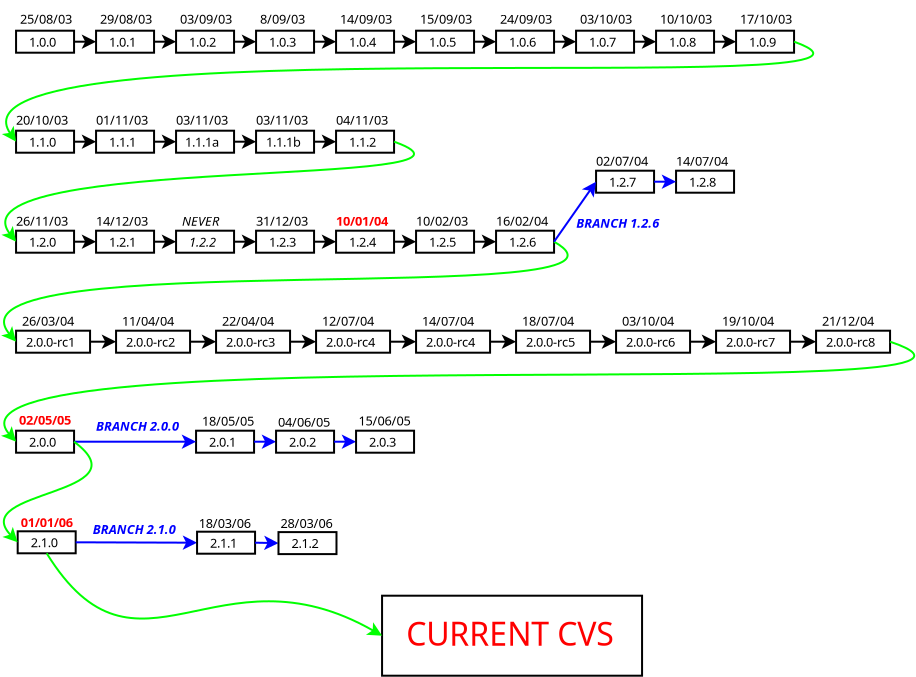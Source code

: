<?xml version="1.0" encoding="UTF-8"?>
<dia:diagram xmlns:dia="http://www.lysator.liu.se/~alla/dia/">
  <dia:layer name="Background" visible="true">
    <dia:group>
      <dia:group>
        <dia:group>
          <dia:group>
            <dia:object type="Standard - Box" version="0" id="O0">
              <dia:attribute name="obj_pos">
                <dia:point val="11.4,-10"/>
              </dia:attribute>
              <dia:attribute name="obj_bb">
                <dia:rectangle val="11.35,-10.05;14.35,-8.85"/>
              </dia:attribute>
              <dia:attribute name="elem_corner">
                <dia:point val="11.4,-10"/>
              </dia:attribute>
              <dia:attribute name="elem_width">
                <dia:real val="2.9"/>
              </dia:attribute>
              <dia:attribute name="elem_height">
                <dia:real val="1.1"/>
              </dia:attribute>
              <dia:attribute name="show_background">
                <dia:boolean val="true"/>
              </dia:attribute>
            </dia:object>
            <dia:object type="Standard - Text" version="1" id="O1">
              <dia:attribute name="obj_pos">
                <dia:point val="12.05,-9.2"/>
              </dia:attribute>
              <dia:attribute name="obj_bb">
                <dia:rectangle val="12.05,-9.75;13.65,-8.8"/>
              </dia:attribute>
              <dia:attribute name="text">
                <dia:composite type="text">
                  <dia:attribute name="string">
                    <dia:string>#1.0.2#</dia:string>
                  </dia:attribute>
                  <dia:attribute name="font">
                    <dia:font family="sans" style="0" name="Helvetica"/>
                  </dia:attribute>
                  <dia:attribute name="height">
                    <dia:real val="0.8"/>
                  </dia:attribute>
                  <dia:attribute name="pos">
                    <dia:point val="12.05,-9.2"/>
                  </dia:attribute>
                  <dia:attribute name="color">
                    <dia:color val="#000000"/>
                  </dia:attribute>
                  <dia:attribute name="alignment">
                    <dia:enum val="0"/>
                  </dia:attribute>
                </dia:composite>
              </dia:attribute>
              <dia:attribute name="valign">
                <dia:enum val="3"/>
              </dia:attribute>
            </dia:object>
          </dia:group>
          <dia:group>
            <dia:group>
              <dia:object type="Standard - Box" version="0" id="O2">
                <dia:attribute name="obj_pos">
                  <dia:point val="15.4,-10"/>
                </dia:attribute>
                <dia:attribute name="obj_bb">
                  <dia:rectangle val="15.35,-10.05;18.35,-8.85"/>
                </dia:attribute>
                <dia:attribute name="elem_corner">
                  <dia:point val="15.4,-10"/>
                </dia:attribute>
                <dia:attribute name="elem_width">
                  <dia:real val="2.9"/>
                </dia:attribute>
                <dia:attribute name="elem_height">
                  <dia:real val="1.1"/>
                </dia:attribute>
                <dia:attribute name="show_background">
                  <dia:boolean val="true"/>
                </dia:attribute>
              </dia:object>
              <dia:object type="Standard - Text" version="1" id="O3">
                <dia:attribute name="obj_pos">
                  <dia:point val="16.05,-9.2"/>
                </dia:attribute>
                <dia:attribute name="obj_bb">
                  <dia:rectangle val="16.05,-9.75;17.65,-8.8"/>
                </dia:attribute>
                <dia:attribute name="text">
                  <dia:composite type="text">
                    <dia:attribute name="string">
                      <dia:string>#1.0.3#</dia:string>
                    </dia:attribute>
                    <dia:attribute name="font">
                      <dia:font family="sans" style="0" name="Helvetica"/>
                    </dia:attribute>
                    <dia:attribute name="height">
                      <dia:real val="0.8"/>
                    </dia:attribute>
                    <dia:attribute name="pos">
                      <dia:point val="16.05,-9.2"/>
                    </dia:attribute>
                    <dia:attribute name="color">
                      <dia:color val="#000000"/>
                    </dia:attribute>
                    <dia:attribute name="alignment">
                      <dia:enum val="0"/>
                    </dia:attribute>
                  </dia:composite>
                </dia:attribute>
                <dia:attribute name="valign">
                  <dia:enum val="3"/>
                </dia:attribute>
              </dia:object>
            </dia:group>
          </dia:group>
          <dia:group>
            <dia:object type="Standard - Box" version="0" id="O4">
              <dia:attribute name="obj_pos">
                <dia:point val="23.4,-10"/>
              </dia:attribute>
              <dia:attribute name="obj_bb">
                <dia:rectangle val="23.35,-10.05;26.35,-8.85"/>
              </dia:attribute>
              <dia:attribute name="elem_corner">
                <dia:point val="23.4,-10"/>
              </dia:attribute>
              <dia:attribute name="elem_width">
                <dia:real val="2.9"/>
              </dia:attribute>
              <dia:attribute name="elem_height">
                <dia:real val="1.1"/>
              </dia:attribute>
              <dia:attribute name="show_background">
                <dia:boolean val="true"/>
              </dia:attribute>
            </dia:object>
            <dia:object type="Standard - Text" version="1" id="O5">
              <dia:attribute name="obj_pos">
                <dia:point val="24.05,-9.2"/>
              </dia:attribute>
              <dia:attribute name="obj_bb">
                <dia:rectangle val="24.05,-9.75;25.65,-8.8"/>
              </dia:attribute>
              <dia:attribute name="text">
                <dia:composite type="text">
                  <dia:attribute name="string">
                    <dia:string>#1.0.5#</dia:string>
                  </dia:attribute>
                  <dia:attribute name="font">
                    <dia:font family="sans" style="0" name="Helvetica"/>
                  </dia:attribute>
                  <dia:attribute name="height">
                    <dia:real val="0.8"/>
                  </dia:attribute>
                  <dia:attribute name="pos">
                    <dia:point val="24.05,-9.2"/>
                  </dia:attribute>
                  <dia:attribute name="color">
                    <dia:color val="#000000"/>
                  </dia:attribute>
                  <dia:attribute name="alignment">
                    <dia:enum val="0"/>
                  </dia:attribute>
                </dia:composite>
              </dia:attribute>
              <dia:attribute name="valign">
                <dia:enum val="3"/>
              </dia:attribute>
            </dia:object>
          </dia:group>
          <dia:group>
            <dia:object type="Standard - Box" version="0" id="O6">
              <dia:attribute name="obj_pos">
                <dia:point val="19.4,-10"/>
              </dia:attribute>
              <dia:attribute name="obj_bb">
                <dia:rectangle val="19.35,-10.05;22.35,-8.85"/>
              </dia:attribute>
              <dia:attribute name="elem_corner">
                <dia:point val="19.4,-10"/>
              </dia:attribute>
              <dia:attribute name="elem_width">
                <dia:real val="2.9"/>
              </dia:attribute>
              <dia:attribute name="elem_height">
                <dia:real val="1.1"/>
              </dia:attribute>
              <dia:attribute name="show_background">
                <dia:boolean val="true"/>
              </dia:attribute>
            </dia:object>
            <dia:object type="Standard - Text" version="1" id="O7">
              <dia:attribute name="obj_pos">
                <dia:point val="20.05,-9.2"/>
              </dia:attribute>
              <dia:attribute name="obj_bb">
                <dia:rectangle val="20.05,-9.75;21.65,-8.8"/>
              </dia:attribute>
              <dia:attribute name="text">
                <dia:composite type="text">
                  <dia:attribute name="string">
                    <dia:string>#1.0.4#</dia:string>
                  </dia:attribute>
                  <dia:attribute name="font">
                    <dia:font family="sans" style="0" name="Helvetica"/>
                  </dia:attribute>
                  <dia:attribute name="height">
                    <dia:real val="0.8"/>
                  </dia:attribute>
                  <dia:attribute name="pos">
                    <dia:point val="20.05,-9.2"/>
                  </dia:attribute>
                  <dia:attribute name="color">
                    <dia:color val="#000000"/>
                  </dia:attribute>
                  <dia:attribute name="alignment">
                    <dia:enum val="0"/>
                  </dia:attribute>
                </dia:composite>
              </dia:attribute>
              <dia:attribute name="valign">
                <dia:enum val="3"/>
              </dia:attribute>
            </dia:object>
          </dia:group>
          <dia:group>
            <dia:object type="Standard - Box" version="0" id="O8">
              <dia:attribute name="obj_pos">
                <dia:point val="27.4,-10"/>
              </dia:attribute>
              <dia:attribute name="obj_bb">
                <dia:rectangle val="27.35,-10.05;30.35,-8.85"/>
              </dia:attribute>
              <dia:attribute name="elem_corner">
                <dia:point val="27.4,-10"/>
              </dia:attribute>
              <dia:attribute name="elem_width">
                <dia:real val="2.9"/>
              </dia:attribute>
              <dia:attribute name="elem_height">
                <dia:real val="1.1"/>
              </dia:attribute>
              <dia:attribute name="show_background">
                <dia:boolean val="true"/>
              </dia:attribute>
            </dia:object>
            <dia:object type="Standard - Text" version="1" id="O9">
              <dia:attribute name="obj_pos">
                <dia:point val="28.05,-9.2"/>
              </dia:attribute>
              <dia:attribute name="obj_bb">
                <dia:rectangle val="28.05,-9.75;29.65,-8.8"/>
              </dia:attribute>
              <dia:attribute name="text">
                <dia:composite type="text">
                  <dia:attribute name="string">
                    <dia:string>#1.0.6#</dia:string>
                  </dia:attribute>
                  <dia:attribute name="font">
                    <dia:font family="sans" style="0" name="Helvetica"/>
                  </dia:attribute>
                  <dia:attribute name="height">
                    <dia:real val="0.8"/>
                  </dia:attribute>
                  <dia:attribute name="pos">
                    <dia:point val="28.05,-9.2"/>
                  </dia:attribute>
                  <dia:attribute name="color">
                    <dia:color val="#000000"/>
                  </dia:attribute>
                  <dia:attribute name="alignment">
                    <dia:enum val="0"/>
                  </dia:attribute>
                </dia:composite>
              </dia:attribute>
              <dia:attribute name="valign">
                <dia:enum val="3"/>
              </dia:attribute>
            </dia:object>
          </dia:group>
          <dia:group>
            <dia:object type="Standard - Box" version="0" id="O10">
              <dia:attribute name="obj_pos">
                <dia:point val="31.4,-10"/>
              </dia:attribute>
              <dia:attribute name="obj_bb">
                <dia:rectangle val="31.35,-10.05;34.35,-8.85"/>
              </dia:attribute>
              <dia:attribute name="elem_corner">
                <dia:point val="31.4,-10"/>
              </dia:attribute>
              <dia:attribute name="elem_width">
                <dia:real val="2.9"/>
              </dia:attribute>
              <dia:attribute name="elem_height">
                <dia:real val="1.1"/>
              </dia:attribute>
              <dia:attribute name="show_background">
                <dia:boolean val="true"/>
              </dia:attribute>
            </dia:object>
            <dia:object type="Standard - Text" version="1" id="O11">
              <dia:attribute name="obj_pos">
                <dia:point val="32.05,-9.2"/>
              </dia:attribute>
              <dia:attribute name="obj_bb">
                <dia:rectangle val="32.05,-9.75;33.65,-8.8"/>
              </dia:attribute>
              <dia:attribute name="text">
                <dia:composite type="text">
                  <dia:attribute name="string">
                    <dia:string>#1.0.7#</dia:string>
                  </dia:attribute>
                  <dia:attribute name="font">
                    <dia:font family="sans" style="0" name="Helvetica"/>
                  </dia:attribute>
                  <dia:attribute name="height">
                    <dia:real val="0.8"/>
                  </dia:attribute>
                  <dia:attribute name="pos">
                    <dia:point val="32.05,-9.2"/>
                  </dia:attribute>
                  <dia:attribute name="color">
                    <dia:color val="#000000"/>
                  </dia:attribute>
                  <dia:attribute name="alignment">
                    <dia:enum val="0"/>
                  </dia:attribute>
                </dia:composite>
              </dia:attribute>
              <dia:attribute name="valign">
                <dia:enum val="3"/>
              </dia:attribute>
            </dia:object>
          </dia:group>
          <dia:group>
            <dia:object type="Standard - Box" version="0" id="O12">
              <dia:attribute name="obj_pos">
                <dia:point val="39.4,-10"/>
              </dia:attribute>
              <dia:attribute name="obj_bb">
                <dia:rectangle val="39.35,-10.05;42.35,-8.85"/>
              </dia:attribute>
              <dia:attribute name="elem_corner">
                <dia:point val="39.4,-10"/>
              </dia:attribute>
              <dia:attribute name="elem_width">
                <dia:real val="2.9"/>
              </dia:attribute>
              <dia:attribute name="elem_height">
                <dia:real val="1.1"/>
              </dia:attribute>
              <dia:attribute name="show_background">
                <dia:boolean val="true"/>
              </dia:attribute>
            </dia:object>
            <dia:object type="Standard - Text" version="1" id="O13">
              <dia:attribute name="obj_pos">
                <dia:point val="40.05,-9.2"/>
              </dia:attribute>
              <dia:attribute name="obj_bb">
                <dia:rectangle val="40.05,-9.75;41.65,-8.8"/>
              </dia:attribute>
              <dia:attribute name="text">
                <dia:composite type="text">
                  <dia:attribute name="string">
                    <dia:string>#1.0.9#</dia:string>
                  </dia:attribute>
                  <dia:attribute name="font">
                    <dia:font family="sans" style="0" name="Helvetica"/>
                  </dia:attribute>
                  <dia:attribute name="height">
                    <dia:real val="0.8"/>
                  </dia:attribute>
                  <dia:attribute name="pos">
                    <dia:point val="40.05,-9.2"/>
                  </dia:attribute>
                  <dia:attribute name="color">
                    <dia:color val="#000000"/>
                  </dia:attribute>
                  <dia:attribute name="alignment">
                    <dia:enum val="0"/>
                  </dia:attribute>
                </dia:composite>
              </dia:attribute>
              <dia:attribute name="valign">
                <dia:enum val="3"/>
              </dia:attribute>
            </dia:object>
          </dia:group>
          <dia:group>
            <dia:object type="Standard - Box" version="0" id="O14">
              <dia:attribute name="obj_pos">
                <dia:point val="35.4,-10"/>
              </dia:attribute>
              <dia:attribute name="obj_bb">
                <dia:rectangle val="35.35,-10.05;38.35,-8.85"/>
              </dia:attribute>
              <dia:attribute name="elem_corner">
                <dia:point val="35.4,-10"/>
              </dia:attribute>
              <dia:attribute name="elem_width">
                <dia:real val="2.9"/>
              </dia:attribute>
              <dia:attribute name="elem_height">
                <dia:real val="1.1"/>
              </dia:attribute>
              <dia:attribute name="show_background">
                <dia:boolean val="true"/>
              </dia:attribute>
            </dia:object>
            <dia:object type="Standard - Text" version="1" id="O15">
              <dia:attribute name="obj_pos">
                <dia:point val="36.05,-9.2"/>
              </dia:attribute>
              <dia:attribute name="obj_bb">
                <dia:rectangle val="36.05,-9.75;37.65,-8.8"/>
              </dia:attribute>
              <dia:attribute name="text">
                <dia:composite type="text">
                  <dia:attribute name="string">
                    <dia:string>#1.0.8#</dia:string>
                  </dia:attribute>
                  <dia:attribute name="font">
                    <dia:font family="sans" style="0" name="Helvetica"/>
                  </dia:attribute>
                  <dia:attribute name="height">
                    <dia:real val="0.8"/>
                  </dia:attribute>
                  <dia:attribute name="pos">
                    <dia:point val="36.05,-9.2"/>
                  </dia:attribute>
                  <dia:attribute name="color">
                    <dia:color val="#000000"/>
                  </dia:attribute>
                  <dia:attribute name="alignment">
                    <dia:enum val="0"/>
                  </dia:attribute>
                </dia:composite>
              </dia:attribute>
              <dia:attribute name="valign">
                <dia:enum val="3"/>
              </dia:attribute>
            </dia:object>
          </dia:group>
          <dia:group>
            <dia:object type="Standard - Box" version="0" id="O16">
              <dia:attribute name="obj_pos">
                <dia:point val="7.4,-10"/>
              </dia:attribute>
              <dia:attribute name="obj_bb">
                <dia:rectangle val="7.35,-10.05;10.35,-8.85"/>
              </dia:attribute>
              <dia:attribute name="elem_corner">
                <dia:point val="7.4,-10"/>
              </dia:attribute>
              <dia:attribute name="elem_width">
                <dia:real val="2.9"/>
              </dia:attribute>
              <dia:attribute name="elem_height">
                <dia:real val="1.1"/>
              </dia:attribute>
              <dia:attribute name="show_background">
                <dia:boolean val="true"/>
              </dia:attribute>
            </dia:object>
            <dia:object type="Standard - Text" version="1" id="O17">
              <dia:attribute name="obj_pos">
                <dia:point val="8.05,-9.2"/>
              </dia:attribute>
              <dia:attribute name="obj_bb">
                <dia:rectangle val="8.05,-9.75;9.65,-8.8"/>
              </dia:attribute>
              <dia:attribute name="text">
                <dia:composite type="text">
                  <dia:attribute name="string">
                    <dia:string>#1.0.1#</dia:string>
                  </dia:attribute>
                  <dia:attribute name="font">
                    <dia:font family="sans" style="0" name="Helvetica"/>
                  </dia:attribute>
                  <dia:attribute name="height">
                    <dia:real val="0.8"/>
                  </dia:attribute>
                  <dia:attribute name="pos">
                    <dia:point val="8.05,-9.2"/>
                  </dia:attribute>
                  <dia:attribute name="color">
                    <dia:color val="#000000"/>
                  </dia:attribute>
                  <dia:attribute name="alignment">
                    <dia:enum val="0"/>
                  </dia:attribute>
                </dia:composite>
              </dia:attribute>
              <dia:attribute name="valign">
                <dia:enum val="3"/>
              </dia:attribute>
            </dia:object>
          </dia:group>
          <dia:group>
            <dia:object type="Standard - Box" version="0" id="O18">
              <dia:attribute name="obj_pos">
                <dia:point val="3.4,-10"/>
              </dia:attribute>
              <dia:attribute name="obj_bb">
                <dia:rectangle val="3.35,-10.05;6.35,-8.85"/>
              </dia:attribute>
              <dia:attribute name="elem_corner">
                <dia:point val="3.4,-10"/>
              </dia:attribute>
              <dia:attribute name="elem_width">
                <dia:real val="2.9"/>
              </dia:attribute>
              <dia:attribute name="elem_height">
                <dia:real val="1.1"/>
              </dia:attribute>
              <dia:attribute name="show_background">
                <dia:boolean val="true"/>
              </dia:attribute>
            </dia:object>
            <dia:object type="Standard - Text" version="1" id="O19">
              <dia:attribute name="obj_pos">
                <dia:point val="4.05,-9.2"/>
              </dia:attribute>
              <dia:attribute name="obj_bb">
                <dia:rectangle val="4.05,-9.75;5.65,-8.8"/>
              </dia:attribute>
              <dia:attribute name="text">
                <dia:composite type="text">
                  <dia:attribute name="string">
                    <dia:string>#1.0.0#</dia:string>
                  </dia:attribute>
                  <dia:attribute name="font">
                    <dia:font family="sans" style="0" name="Helvetica"/>
                  </dia:attribute>
                  <dia:attribute name="height">
                    <dia:real val="0.8"/>
                  </dia:attribute>
                  <dia:attribute name="pos">
                    <dia:point val="4.05,-9.2"/>
                  </dia:attribute>
                  <dia:attribute name="color">
                    <dia:color val="#000000"/>
                  </dia:attribute>
                  <dia:attribute name="alignment">
                    <dia:enum val="0"/>
                  </dia:attribute>
                </dia:composite>
              </dia:attribute>
              <dia:attribute name="valign">
                <dia:enum val="3"/>
              </dia:attribute>
            </dia:object>
          </dia:group>
        </dia:group>
      </dia:group>
    </dia:group>
    <dia:group>
      <dia:group>
        <dia:object type="Standard - Box" version="0" id="O20">
          <dia:attribute name="obj_pos">
            <dia:point val="3.4,-5"/>
          </dia:attribute>
          <dia:attribute name="obj_bb">
            <dia:rectangle val="3.35,-5.05;6.35,-3.85"/>
          </dia:attribute>
          <dia:attribute name="elem_corner">
            <dia:point val="3.4,-5"/>
          </dia:attribute>
          <dia:attribute name="elem_width">
            <dia:real val="2.9"/>
          </dia:attribute>
          <dia:attribute name="elem_height">
            <dia:real val="1.1"/>
          </dia:attribute>
          <dia:attribute name="show_background">
            <dia:boolean val="true"/>
          </dia:attribute>
        </dia:object>
        <dia:object type="Standard - Text" version="1" id="O21">
          <dia:attribute name="obj_pos">
            <dia:point val="4.05,-4.2"/>
          </dia:attribute>
          <dia:attribute name="obj_bb">
            <dia:rectangle val="4.05,-4.75;5.65,-3.8"/>
          </dia:attribute>
          <dia:attribute name="text">
            <dia:composite type="text">
              <dia:attribute name="string">
                <dia:string>#1.1.0#</dia:string>
              </dia:attribute>
              <dia:attribute name="font">
                <dia:font family="sans" style="0" name="Helvetica"/>
              </dia:attribute>
              <dia:attribute name="height">
                <dia:real val="0.8"/>
              </dia:attribute>
              <dia:attribute name="pos">
                <dia:point val="4.05,-4.2"/>
              </dia:attribute>
              <dia:attribute name="color">
                <dia:color val="#000000"/>
              </dia:attribute>
              <dia:attribute name="alignment">
                <dia:enum val="0"/>
              </dia:attribute>
            </dia:composite>
          </dia:attribute>
          <dia:attribute name="valign">
            <dia:enum val="3"/>
          </dia:attribute>
        </dia:object>
      </dia:group>
      <dia:group>
        <dia:object type="Standard - Box" version="0" id="O22">
          <dia:attribute name="obj_pos">
            <dia:point val="7.4,-5"/>
          </dia:attribute>
          <dia:attribute name="obj_bb">
            <dia:rectangle val="7.35,-5.05;10.35,-3.85"/>
          </dia:attribute>
          <dia:attribute name="elem_corner">
            <dia:point val="7.4,-5"/>
          </dia:attribute>
          <dia:attribute name="elem_width">
            <dia:real val="2.9"/>
          </dia:attribute>
          <dia:attribute name="elem_height">
            <dia:real val="1.1"/>
          </dia:attribute>
          <dia:attribute name="show_background">
            <dia:boolean val="true"/>
          </dia:attribute>
        </dia:object>
        <dia:object type="Standard - Text" version="1" id="O23">
          <dia:attribute name="obj_pos">
            <dia:point val="8.05,-4.2"/>
          </dia:attribute>
          <dia:attribute name="obj_bb">
            <dia:rectangle val="8.05,-4.75;9.65,-3.8"/>
          </dia:attribute>
          <dia:attribute name="text">
            <dia:composite type="text">
              <dia:attribute name="string">
                <dia:string>#1.1.1#</dia:string>
              </dia:attribute>
              <dia:attribute name="font">
                <dia:font family="sans" style="0" name="Helvetica"/>
              </dia:attribute>
              <dia:attribute name="height">
                <dia:real val="0.8"/>
              </dia:attribute>
              <dia:attribute name="pos">
                <dia:point val="8.05,-4.2"/>
              </dia:attribute>
              <dia:attribute name="color">
                <dia:color val="#000000"/>
              </dia:attribute>
              <dia:attribute name="alignment">
                <dia:enum val="0"/>
              </dia:attribute>
            </dia:composite>
          </dia:attribute>
          <dia:attribute name="valign">
            <dia:enum val="3"/>
          </dia:attribute>
        </dia:object>
      </dia:group>
      <dia:group>
        <dia:object type="Standard - Box" version="0" id="O24">
          <dia:attribute name="obj_pos">
            <dia:point val="11.4,-5"/>
          </dia:attribute>
          <dia:attribute name="obj_bb">
            <dia:rectangle val="11.35,-5.05;14.35,-3.85"/>
          </dia:attribute>
          <dia:attribute name="elem_corner">
            <dia:point val="11.4,-5"/>
          </dia:attribute>
          <dia:attribute name="elem_width">
            <dia:real val="2.9"/>
          </dia:attribute>
          <dia:attribute name="elem_height">
            <dia:real val="1.1"/>
          </dia:attribute>
          <dia:attribute name="show_background">
            <dia:boolean val="true"/>
          </dia:attribute>
        </dia:object>
        <dia:object type="Standard - Text" version="1" id="O25">
          <dia:attribute name="obj_pos">
            <dia:point val="11.85,-4.2"/>
          </dia:attribute>
          <dia:attribute name="obj_bb">
            <dia:rectangle val="11.85,-4.75;13.85,-3.8"/>
          </dia:attribute>
          <dia:attribute name="text">
            <dia:composite type="text">
              <dia:attribute name="string">
                <dia:string>#1.1.1a#</dia:string>
              </dia:attribute>
              <dia:attribute name="font">
                <dia:font family="sans" style="0" name="Helvetica"/>
              </dia:attribute>
              <dia:attribute name="height">
                <dia:real val="0.8"/>
              </dia:attribute>
              <dia:attribute name="pos">
                <dia:point val="11.85,-4.2"/>
              </dia:attribute>
              <dia:attribute name="color">
                <dia:color val="#000000"/>
              </dia:attribute>
              <dia:attribute name="alignment">
                <dia:enum val="0"/>
              </dia:attribute>
            </dia:composite>
          </dia:attribute>
          <dia:attribute name="valign">
            <dia:enum val="3"/>
          </dia:attribute>
        </dia:object>
      </dia:group>
      <dia:group>
        <dia:object type="Standard - Box" version="0" id="O26">
          <dia:attribute name="obj_pos">
            <dia:point val="15.4,-5"/>
          </dia:attribute>
          <dia:attribute name="obj_bb">
            <dia:rectangle val="15.35,-5.05;18.35,-3.85"/>
          </dia:attribute>
          <dia:attribute name="elem_corner">
            <dia:point val="15.4,-5"/>
          </dia:attribute>
          <dia:attribute name="elem_width">
            <dia:real val="2.9"/>
          </dia:attribute>
          <dia:attribute name="elem_height">
            <dia:real val="1.1"/>
          </dia:attribute>
          <dia:attribute name="show_background">
            <dia:boolean val="true"/>
          </dia:attribute>
        </dia:object>
        <dia:object type="Standard - Text" version="1" id="O27">
          <dia:attribute name="obj_pos">
            <dia:point val="15.9,-4.2"/>
          </dia:attribute>
          <dia:attribute name="obj_bb">
            <dia:rectangle val="15.9,-4.75;17.9,-3.8"/>
          </dia:attribute>
          <dia:attribute name="text">
            <dia:composite type="text">
              <dia:attribute name="string">
                <dia:string>#1.1.1b#</dia:string>
              </dia:attribute>
              <dia:attribute name="font">
                <dia:font family="sans" style="0" name="Helvetica"/>
              </dia:attribute>
              <dia:attribute name="height">
                <dia:real val="0.8"/>
              </dia:attribute>
              <dia:attribute name="pos">
                <dia:point val="15.9,-4.2"/>
              </dia:attribute>
              <dia:attribute name="color">
                <dia:color val="#000000"/>
              </dia:attribute>
              <dia:attribute name="alignment">
                <dia:enum val="0"/>
              </dia:attribute>
            </dia:composite>
          </dia:attribute>
          <dia:attribute name="valign">
            <dia:enum val="3"/>
          </dia:attribute>
        </dia:object>
      </dia:group>
      <dia:group>
        <dia:object type="Standard - Box" version="0" id="O28">
          <dia:attribute name="obj_pos">
            <dia:point val="19.4,-5"/>
          </dia:attribute>
          <dia:attribute name="obj_bb">
            <dia:rectangle val="19.35,-5.05;22.35,-3.85"/>
          </dia:attribute>
          <dia:attribute name="elem_corner">
            <dia:point val="19.4,-5"/>
          </dia:attribute>
          <dia:attribute name="elem_width">
            <dia:real val="2.9"/>
          </dia:attribute>
          <dia:attribute name="elem_height">
            <dia:real val="1.1"/>
          </dia:attribute>
          <dia:attribute name="show_background">
            <dia:boolean val="true"/>
          </dia:attribute>
        </dia:object>
        <dia:object type="Standard - Text" version="1" id="O29">
          <dia:attribute name="obj_pos">
            <dia:point val="20.05,-4.2"/>
          </dia:attribute>
          <dia:attribute name="obj_bb">
            <dia:rectangle val="20.05,-4.75;21.65,-3.8"/>
          </dia:attribute>
          <dia:attribute name="text">
            <dia:composite type="text">
              <dia:attribute name="string">
                <dia:string>#1.1.2#</dia:string>
              </dia:attribute>
              <dia:attribute name="font">
                <dia:font family="sans" style="0" name="Helvetica"/>
              </dia:attribute>
              <dia:attribute name="height">
                <dia:real val="0.8"/>
              </dia:attribute>
              <dia:attribute name="pos">
                <dia:point val="20.05,-4.2"/>
              </dia:attribute>
              <dia:attribute name="color">
                <dia:color val="#000000"/>
              </dia:attribute>
              <dia:attribute name="alignment">
                <dia:enum val="0"/>
              </dia:attribute>
            </dia:composite>
          </dia:attribute>
          <dia:attribute name="valign">
            <dia:enum val="3"/>
          </dia:attribute>
        </dia:object>
      </dia:group>
    </dia:group>
    <dia:group>
      <dia:object type="Standard - Box" version="0" id="O30">
        <dia:attribute name="obj_pos">
          <dia:point val="3.4,0"/>
        </dia:attribute>
        <dia:attribute name="obj_bb">
          <dia:rectangle val="3.35,-0.05;6.35,1.15"/>
        </dia:attribute>
        <dia:attribute name="elem_corner">
          <dia:point val="3.4,0"/>
        </dia:attribute>
        <dia:attribute name="elem_width">
          <dia:real val="2.9"/>
        </dia:attribute>
        <dia:attribute name="elem_height">
          <dia:real val="1.1"/>
        </dia:attribute>
        <dia:attribute name="show_background">
          <dia:boolean val="true"/>
        </dia:attribute>
      </dia:object>
      <dia:object type="Standard - Text" version="1" id="O31">
        <dia:attribute name="obj_pos">
          <dia:point val="4.05,0.8"/>
        </dia:attribute>
        <dia:attribute name="obj_bb">
          <dia:rectangle val="4.05,0.25;5.65,1.2"/>
        </dia:attribute>
        <dia:attribute name="text">
          <dia:composite type="text">
            <dia:attribute name="string">
              <dia:string>#1.2.0#</dia:string>
            </dia:attribute>
            <dia:attribute name="font">
              <dia:font family="sans" style="0" name="Helvetica"/>
            </dia:attribute>
            <dia:attribute name="height">
              <dia:real val="0.8"/>
            </dia:attribute>
            <dia:attribute name="pos">
              <dia:point val="4.05,0.8"/>
            </dia:attribute>
            <dia:attribute name="color">
              <dia:color val="#000000"/>
            </dia:attribute>
            <dia:attribute name="alignment">
              <dia:enum val="0"/>
            </dia:attribute>
          </dia:composite>
        </dia:attribute>
        <dia:attribute name="valign">
          <dia:enum val="3"/>
        </dia:attribute>
      </dia:object>
    </dia:group>
    <dia:group>
      <dia:object type="Standard - Box" version="0" id="O32">
        <dia:attribute name="obj_pos">
          <dia:point val="7.4,0"/>
        </dia:attribute>
        <dia:attribute name="obj_bb">
          <dia:rectangle val="7.35,-0.05;10.35,1.15"/>
        </dia:attribute>
        <dia:attribute name="elem_corner">
          <dia:point val="7.4,0"/>
        </dia:attribute>
        <dia:attribute name="elem_width">
          <dia:real val="2.9"/>
        </dia:attribute>
        <dia:attribute name="elem_height">
          <dia:real val="1.1"/>
        </dia:attribute>
        <dia:attribute name="show_background">
          <dia:boolean val="true"/>
        </dia:attribute>
      </dia:object>
      <dia:object type="Standard - Text" version="1" id="O33">
        <dia:attribute name="obj_pos">
          <dia:point val="8.05,0.8"/>
        </dia:attribute>
        <dia:attribute name="obj_bb">
          <dia:rectangle val="8.05,0.25;9.65,1.2"/>
        </dia:attribute>
        <dia:attribute name="text">
          <dia:composite type="text">
            <dia:attribute name="string">
              <dia:string>#1.2.1#</dia:string>
            </dia:attribute>
            <dia:attribute name="font">
              <dia:font family="sans" style="0" name="Helvetica"/>
            </dia:attribute>
            <dia:attribute name="height">
              <dia:real val="0.8"/>
            </dia:attribute>
            <dia:attribute name="pos">
              <dia:point val="8.05,0.8"/>
            </dia:attribute>
            <dia:attribute name="color">
              <dia:color val="#000000"/>
            </dia:attribute>
            <dia:attribute name="alignment">
              <dia:enum val="0"/>
            </dia:attribute>
          </dia:composite>
        </dia:attribute>
        <dia:attribute name="valign">
          <dia:enum val="3"/>
        </dia:attribute>
      </dia:object>
    </dia:group>
    <dia:group>
      <dia:object type="Standard - Box" version="0" id="O34">
        <dia:attribute name="obj_pos">
          <dia:point val="15.4,0"/>
        </dia:attribute>
        <dia:attribute name="obj_bb">
          <dia:rectangle val="15.35,-0.05;18.35,1.15"/>
        </dia:attribute>
        <dia:attribute name="elem_corner">
          <dia:point val="15.4,0"/>
        </dia:attribute>
        <dia:attribute name="elem_width">
          <dia:real val="2.9"/>
        </dia:attribute>
        <dia:attribute name="elem_height">
          <dia:real val="1.1"/>
        </dia:attribute>
        <dia:attribute name="show_background">
          <dia:boolean val="true"/>
        </dia:attribute>
      </dia:object>
      <dia:object type="Standard - Text" version="1" id="O35">
        <dia:attribute name="obj_pos">
          <dia:point val="16.05,0.8"/>
        </dia:attribute>
        <dia:attribute name="obj_bb">
          <dia:rectangle val="16.05,0.25;17.65,1.2"/>
        </dia:attribute>
        <dia:attribute name="text">
          <dia:composite type="text">
            <dia:attribute name="string">
              <dia:string>#1.2.3#</dia:string>
            </dia:attribute>
            <dia:attribute name="font">
              <dia:font family="sans" style="0" name="Helvetica"/>
            </dia:attribute>
            <dia:attribute name="height">
              <dia:real val="0.8"/>
            </dia:attribute>
            <dia:attribute name="pos">
              <dia:point val="16.05,0.8"/>
            </dia:attribute>
            <dia:attribute name="color">
              <dia:color val="#000000"/>
            </dia:attribute>
            <dia:attribute name="alignment">
              <dia:enum val="0"/>
            </dia:attribute>
          </dia:composite>
        </dia:attribute>
        <dia:attribute name="valign">
          <dia:enum val="3"/>
        </dia:attribute>
      </dia:object>
    </dia:group>
    <dia:group>
      <dia:object type="Standard - Box" version="0" id="O36">
        <dia:attribute name="obj_pos">
          <dia:point val="19.4,0"/>
        </dia:attribute>
        <dia:attribute name="obj_bb">
          <dia:rectangle val="19.35,-0.05;22.35,1.15"/>
        </dia:attribute>
        <dia:attribute name="elem_corner">
          <dia:point val="19.4,0"/>
        </dia:attribute>
        <dia:attribute name="elem_width">
          <dia:real val="2.9"/>
        </dia:attribute>
        <dia:attribute name="elem_height">
          <dia:real val="1.1"/>
        </dia:attribute>
        <dia:attribute name="show_background">
          <dia:boolean val="true"/>
        </dia:attribute>
      </dia:object>
      <dia:object type="Standard - Text" version="1" id="O37">
        <dia:attribute name="obj_pos">
          <dia:point val="20.05,0.8"/>
        </dia:attribute>
        <dia:attribute name="obj_bb">
          <dia:rectangle val="20.05,0.25;21.65,1.2"/>
        </dia:attribute>
        <dia:attribute name="text">
          <dia:composite type="text">
            <dia:attribute name="string">
              <dia:string>#1.2.4#</dia:string>
            </dia:attribute>
            <dia:attribute name="font">
              <dia:font family="sans" style="0" name="Helvetica"/>
            </dia:attribute>
            <dia:attribute name="height">
              <dia:real val="0.8"/>
            </dia:attribute>
            <dia:attribute name="pos">
              <dia:point val="20.05,0.8"/>
            </dia:attribute>
            <dia:attribute name="color">
              <dia:color val="#000000"/>
            </dia:attribute>
            <dia:attribute name="alignment">
              <dia:enum val="0"/>
            </dia:attribute>
          </dia:composite>
        </dia:attribute>
        <dia:attribute name="valign">
          <dia:enum val="3"/>
        </dia:attribute>
      </dia:object>
    </dia:group>
    <dia:group>
      <dia:object type="Standard - Box" version="0" id="O38">
        <dia:attribute name="obj_pos">
          <dia:point val="23.4,0"/>
        </dia:attribute>
        <dia:attribute name="obj_bb">
          <dia:rectangle val="23.35,-0.05;26.35,1.15"/>
        </dia:attribute>
        <dia:attribute name="elem_corner">
          <dia:point val="23.4,0"/>
        </dia:attribute>
        <dia:attribute name="elem_width">
          <dia:real val="2.9"/>
        </dia:attribute>
        <dia:attribute name="elem_height">
          <dia:real val="1.1"/>
        </dia:attribute>
        <dia:attribute name="show_background">
          <dia:boolean val="true"/>
        </dia:attribute>
      </dia:object>
      <dia:object type="Standard - Text" version="1" id="O39">
        <dia:attribute name="obj_pos">
          <dia:point val="24.05,0.8"/>
        </dia:attribute>
        <dia:attribute name="obj_bb">
          <dia:rectangle val="24.05,0.25;25.65,1.2"/>
        </dia:attribute>
        <dia:attribute name="text">
          <dia:composite type="text">
            <dia:attribute name="string">
              <dia:string>#1.2.5#</dia:string>
            </dia:attribute>
            <dia:attribute name="font">
              <dia:font family="sans" style="0" name="Helvetica"/>
            </dia:attribute>
            <dia:attribute name="height">
              <dia:real val="0.8"/>
            </dia:attribute>
            <dia:attribute name="pos">
              <dia:point val="24.05,0.8"/>
            </dia:attribute>
            <dia:attribute name="color">
              <dia:color val="#000000"/>
            </dia:attribute>
            <dia:attribute name="alignment">
              <dia:enum val="0"/>
            </dia:attribute>
          </dia:composite>
        </dia:attribute>
        <dia:attribute name="valign">
          <dia:enum val="3"/>
        </dia:attribute>
      </dia:object>
    </dia:group>
    <dia:group>
      <dia:object type="Standard - Box" version="0" id="O40">
        <dia:attribute name="obj_pos">
          <dia:point val="27.4,0"/>
        </dia:attribute>
        <dia:attribute name="obj_bb">
          <dia:rectangle val="27.35,-0.05;30.35,1.15"/>
        </dia:attribute>
        <dia:attribute name="elem_corner">
          <dia:point val="27.4,0"/>
        </dia:attribute>
        <dia:attribute name="elem_width">
          <dia:real val="2.9"/>
        </dia:attribute>
        <dia:attribute name="elem_height">
          <dia:real val="1.1"/>
        </dia:attribute>
        <dia:attribute name="show_background">
          <dia:boolean val="true"/>
        </dia:attribute>
      </dia:object>
      <dia:object type="Standard - Text" version="1" id="O41">
        <dia:attribute name="obj_pos">
          <dia:point val="28.05,0.8"/>
        </dia:attribute>
        <dia:attribute name="obj_bb">
          <dia:rectangle val="28.05,0.25;29.65,1.2"/>
        </dia:attribute>
        <dia:attribute name="text">
          <dia:composite type="text">
            <dia:attribute name="string">
              <dia:string>#1.2.6#</dia:string>
            </dia:attribute>
            <dia:attribute name="font">
              <dia:font family="sans" style="0" name="Helvetica"/>
            </dia:attribute>
            <dia:attribute name="height">
              <dia:real val="0.8"/>
            </dia:attribute>
            <dia:attribute name="pos">
              <dia:point val="28.05,0.8"/>
            </dia:attribute>
            <dia:attribute name="color">
              <dia:color val="#000000"/>
            </dia:attribute>
            <dia:attribute name="alignment">
              <dia:enum val="0"/>
            </dia:attribute>
          </dia:composite>
        </dia:attribute>
        <dia:attribute name="valign">
          <dia:enum val="3"/>
        </dia:attribute>
      </dia:object>
    </dia:group>
    <dia:group>
      <dia:object type="Standard - Box" version="0" id="O42">
        <dia:attribute name="obj_pos">
          <dia:point val="3.4,5"/>
        </dia:attribute>
        <dia:attribute name="obj_bb">
          <dia:rectangle val="3.35,4.95;7.15,6.15"/>
        </dia:attribute>
        <dia:attribute name="elem_corner">
          <dia:point val="3.4,5"/>
        </dia:attribute>
        <dia:attribute name="elem_width">
          <dia:real val="3.7"/>
        </dia:attribute>
        <dia:attribute name="elem_height">
          <dia:real val="1.1"/>
        </dia:attribute>
        <dia:attribute name="show_background">
          <dia:boolean val="true"/>
        </dia:attribute>
      </dia:object>
      <dia:object type="Standard - Text" version="1" id="O43">
        <dia:attribute name="obj_pos">
          <dia:point val="3.9,5.8"/>
        </dia:attribute>
        <dia:attribute name="obj_bb">
          <dia:rectangle val="3.9,5.25;6.7,6.2"/>
        </dia:attribute>
        <dia:attribute name="text">
          <dia:composite type="text">
            <dia:attribute name="string">
              <dia:string>#2.0.0-rc1#</dia:string>
            </dia:attribute>
            <dia:attribute name="font">
              <dia:font family="sans" style="0" name="Helvetica"/>
            </dia:attribute>
            <dia:attribute name="height">
              <dia:real val="0.8"/>
            </dia:attribute>
            <dia:attribute name="pos">
              <dia:point val="3.9,5.8"/>
            </dia:attribute>
            <dia:attribute name="color">
              <dia:color val="#000000"/>
            </dia:attribute>
            <dia:attribute name="alignment">
              <dia:enum val="0"/>
            </dia:attribute>
          </dia:composite>
        </dia:attribute>
        <dia:attribute name="valign">
          <dia:enum val="3"/>
        </dia:attribute>
      </dia:object>
    </dia:group>
    <dia:group>
      <dia:object type="Standard - Box" version="0" id="O44">
        <dia:attribute name="obj_pos">
          <dia:point val="13.4,5"/>
        </dia:attribute>
        <dia:attribute name="obj_bb">
          <dia:rectangle val="13.35,4.95;17.15,6.15"/>
        </dia:attribute>
        <dia:attribute name="elem_corner">
          <dia:point val="13.4,5"/>
        </dia:attribute>
        <dia:attribute name="elem_width">
          <dia:real val="3.7"/>
        </dia:attribute>
        <dia:attribute name="elem_height">
          <dia:real val="1.1"/>
        </dia:attribute>
        <dia:attribute name="show_background">
          <dia:boolean val="true"/>
        </dia:attribute>
      </dia:object>
      <dia:object type="Standard - Text" version="1" id="O45">
        <dia:attribute name="obj_pos">
          <dia:point val="13.9,5.8"/>
        </dia:attribute>
        <dia:attribute name="obj_bb">
          <dia:rectangle val="13.9,5.25;16.7,6.2"/>
        </dia:attribute>
        <dia:attribute name="text">
          <dia:composite type="text">
            <dia:attribute name="string">
              <dia:string>#2.0.0-rc3#</dia:string>
            </dia:attribute>
            <dia:attribute name="font">
              <dia:font family="sans" style="0" name="Helvetica"/>
            </dia:attribute>
            <dia:attribute name="height">
              <dia:real val="0.8"/>
            </dia:attribute>
            <dia:attribute name="pos">
              <dia:point val="13.9,5.8"/>
            </dia:attribute>
            <dia:attribute name="color">
              <dia:color val="#000000"/>
            </dia:attribute>
            <dia:attribute name="alignment">
              <dia:enum val="0"/>
            </dia:attribute>
          </dia:composite>
        </dia:attribute>
        <dia:attribute name="valign">
          <dia:enum val="3"/>
        </dia:attribute>
      </dia:object>
    </dia:group>
    <dia:group>
      <dia:object type="Standard - Box" version="0" id="O46">
        <dia:attribute name="obj_pos">
          <dia:point val="18.4,5"/>
        </dia:attribute>
        <dia:attribute name="obj_bb">
          <dia:rectangle val="18.35,4.95;22.15,6.15"/>
        </dia:attribute>
        <dia:attribute name="elem_corner">
          <dia:point val="18.4,5"/>
        </dia:attribute>
        <dia:attribute name="elem_width">
          <dia:real val="3.7"/>
        </dia:attribute>
        <dia:attribute name="elem_height">
          <dia:real val="1.1"/>
        </dia:attribute>
        <dia:attribute name="show_background">
          <dia:boolean val="true"/>
        </dia:attribute>
      </dia:object>
      <dia:object type="Standard - Text" version="1" id="O47">
        <dia:attribute name="obj_pos">
          <dia:point val="18.9,5.8"/>
        </dia:attribute>
        <dia:attribute name="obj_bb">
          <dia:rectangle val="18.9,5.25;21.7,6.2"/>
        </dia:attribute>
        <dia:attribute name="text">
          <dia:composite type="text">
            <dia:attribute name="string">
              <dia:string>#2.0.0-rc4#</dia:string>
            </dia:attribute>
            <dia:attribute name="font">
              <dia:font family="sans" style="0" name="Helvetica"/>
            </dia:attribute>
            <dia:attribute name="height">
              <dia:real val="0.8"/>
            </dia:attribute>
            <dia:attribute name="pos">
              <dia:point val="18.9,5.8"/>
            </dia:attribute>
            <dia:attribute name="color">
              <dia:color val="#000000"/>
            </dia:attribute>
            <dia:attribute name="alignment">
              <dia:enum val="0"/>
            </dia:attribute>
          </dia:composite>
        </dia:attribute>
        <dia:attribute name="valign">
          <dia:enum val="3"/>
        </dia:attribute>
      </dia:object>
    </dia:group>
    <dia:group>
      <dia:object type="Standard - Box" version="0" id="O48">
        <dia:attribute name="obj_pos">
          <dia:point val="28.4,5"/>
        </dia:attribute>
        <dia:attribute name="obj_bb">
          <dia:rectangle val="28.35,4.95;32.15,6.15"/>
        </dia:attribute>
        <dia:attribute name="elem_corner">
          <dia:point val="28.4,5"/>
        </dia:attribute>
        <dia:attribute name="elem_width">
          <dia:real val="3.7"/>
        </dia:attribute>
        <dia:attribute name="elem_height">
          <dia:real val="1.1"/>
        </dia:attribute>
        <dia:attribute name="show_background">
          <dia:boolean val="true"/>
        </dia:attribute>
      </dia:object>
      <dia:object type="Standard - Text" version="1" id="O49">
        <dia:attribute name="obj_pos">
          <dia:point val="28.9,5.8"/>
        </dia:attribute>
        <dia:attribute name="obj_bb">
          <dia:rectangle val="28.9,5.25;31.7,6.2"/>
        </dia:attribute>
        <dia:attribute name="text">
          <dia:composite type="text">
            <dia:attribute name="string">
              <dia:string>#2.0.0-rc5#</dia:string>
            </dia:attribute>
            <dia:attribute name="font">
              <dia:font family="sans" style="0" name="Helvetica"/>
            </dia:attribute>
            <dia:attribute name="height">
              <dia:real val="0.8"/>
            </dia:attribute>
            <dia:attribute name="pos">
              <dia:point val="28.9,5.8"/>
            </dia:attribute>
            <dia:attribute name="color">
              <dia:color val="#000000"/>
            </dia:attribute>
            <dia:attribute name="alignment">
              <dia:enum val="0"/>
            </dia:attribute>
          </dia:composite>
        </dia:attribute>
        <dia:attribute name="valign">
          <dia:enum val="3"/>
        </dia:attribute>
      </dia:object>
    </dia:group>
    <dia:group>
      <dia:object type="Standard - Box" version="0" id="O50">
        <dia:attribute name="obj_pos">
          <dia:point val="33.4,5"/>
        </dia:attribute>
        <dia:attribute name="obj_bb">
          <dia:rectangle val="33.35,4.95;37.15,6.15"/>
        </dia:attribute>
        <dia:attribute name="elem_corner">
          <dia:point val="33.4,5"/>
        </dia:attribute>
        <dia:attribute name="elem_width">
          <dia:real val="3.7"/>
        </dia:attribute>
        <dia:attribute name="elem_height">
          <dia:real val="1.1"/>
        </dia:attribute>
        <dia:attribute name="show_background">
          <dia:boolean val="true"/>
        </dia:attribute>
      </dia:object>
      <dia:object type="Standard - Text" version="1" id="O51">
        <dia:attribute name="obj_pos">
          <dia:point val="33.9,5.8"/>
        </dia:attribute>
        <dia:attribute name="obj_bb">
          <dia:rectangle val="33.9,5.25;36.7,6.2"/>
        </dia:attribute>
        <dia:attribute name="text">
          <dia:composite type="text">
            <dia:attribute name="string">
              <dia:string>#2.0.0-rc6#</dia:string>
            </dia:attribute>
            <dia:attribute name="font">
              <dia:font family="sans" style="0" name="Helvetica"/>
            </dia:attribute>
            <dia:attribute name="height">
              <dia:real val="0.8"/>
            </dia:attribute>
            <dia:attribute name="pos">
              <dia:point val="33.9,5.8"/>
            </dia:attribute>
            <dia:attribute name="color">
              <dia:color val="#000000"/>
            </dia:attribute>
            <dia:attribute name="alignment">
              <dia:enum val="0"/>
            </dia:attribute>
          </dia:composite>
        </dia:attribute>
        <dia:attribute name="valign">
          <dia:enum val="3"/>
        </dia:attribute>
      </dia:object>
    </dia:group>
    <dia:group>
      <dia:object type="Standard - Box" version="0" id="O52">
        <dia:attribute name="obj_pos">
          <dia:point val="38.4,5"/>
        </dia:attribute>
        <dia:attribute name="obj_bb">
          <dia:rectangle val="38.35,4.95;42.15,6.15"/>
        </dia:attribute>
        <dia:attribute name="elem_corner">
          <dia:point val="38.4,5"/>
        </dia:attribute>
        <dia:attribute name="elem_width">
          <dia:real val="3.7"/>
        </dia:attribute>
        <dia:attribute name="elem_height">
          <dia:real val="1.1"/>
        </dia:attribute>
        <dia:attribute name="show_background">
          <dia:boolean val="true"/>
        </dia:attribute>
      </dia:object>
      <dia:object type="Standard - Text" version="1" id="O53">
        <dia:attribute name="obj_pos">
          <dia:point val="38.9,5.8"/>
        </dia:attribute>
        <dia:attribute name="obj_bb">
          <dia:rectangle val="38.9,5.25;41.7,6.2"/>
        </dia:attribute>
        <dia:attribute name="text">
          <dia:composite type="text">
            <dia:attribute name="string">
              <dia:string>#2.0.0-rc7#</dia:string>
            </dia:attribute>
            <dia:attribute name="font">
              <dia:font family="sans" style="0" name="Helvetica"/>
            </dia:attribute>
            <dia:attribute name="height">
              <dia:real val="0.8"/>
            </dia:attribute>
            <dia:attribute name="pos">
              <dia:point val="38.9,5.8"/>
            </dia:attribute>
            <dia:attribute name="color">
              <dia:color val="#000000"/>
            </dia:attribute>
            <dia:attribute name="alignment">
              <dia:enum val="0"/>
            </dia:attribute>
          </dia:composite>
        </dia:attribute>
        <dia:attribute name="valign">
          <dia:enum val="3"/>
        </dia:attribute>
      </dia:object>
    </dia:group>
    <dia:group>
      <dia:object type="Standard - Box" version="0" id="O54">
        <dia:attribute name="obj_pos">
          <dia:point val="43.4,5"/>
        </dia:attribute>
        <dia:attribute name="obj_bb">
          <dia:rectangle val="43.35,4.95;47.15,6.15"/>
        </dia:attribute>
        <dia:attribute name="elem_corner">
          <dia:point val="43.4,5"/>
        </dia:attribute>
        <dia:attribute name="elem_width">
          <dia:real val="3.7"/>
        </dia:attribute>
        <dia:attribute name="elem_height">
          <dia:real val="1.1"/>
        </dia:attribute>
        <dia:attribute name="show_background">
          <dia:boolean val="true"/>
        </dia:attribute>
      </dia:object>
      <dia:object type="Standard - Text" version="1" id="O55">
        <dia:attribute name="obj_pos">
          <dia:point val="43.9,5.8"/>
        </dia:attribute>
        <dia:attribute name="obj_bb">
          <dia:rectangle val="43.9,5.25;46.7,6.2"/>
        </dia:attribute>
        <dia:attribute name="text">
          <dia:composite type="text">
            <dia:attribute name="string">
              <dia:string>#2.0.0-rc8#</dia:string>
            </dia:attribute>
            <dia:attribute name="font">
              <dia:font family="sans" style="0" name="Helvetica"/>
            </dia:attribute>
            <dia:attribute name="height">
              <dia:real val="0.8"/>
            </dia:attribute>
            <dia:attribute name="pos">
              <dia:point val="43.9,5.8"/>
            </dia:attribute>
            <dia:attribute name="color">
              <dia:color val="#000000"/>
            </dia:attribute>
            <dia:attribute name="alignment">
              <dia:enum val="0"/>
            </dia:attribute>
          </dia:composite>
        </dia:attribute>
        <dia:attribute name="valign">
          <dia:enum val="3"/>
        </dia:attribute>
      </dia:object>
    </dia:group>
    <dia:group>
      <dia:object type="Standard - Box" version="0" id="O56">
        <dia:attribute name="obj_pos">
          <dia:point val="8.4,5"/>
        </dia:attribute>
        <dia:attribute name="obj_bb">
          <dia:rectangle val="8.35,4.95;12.15,6.15"/>
        </dia:attribute>
        <dia:attribute name="elem_corner">
          <dia:point val="8.4,5"/>
        </dia:attribute>
        <dia:attribute name="elem_width">
          <dia:real val="3.7"/>
        </dia:attribute>
        <dia:attribute name="elem_height">
          <dia:real val="1.1"/>
        </dia:attribute>
        <dia:attribute name="show_background">
          <dia:boolean val="true"/>
        </dia:attribute>
      </dia:object>
      <dia:object type="Standard - Text" version="1" id="O57">
        <dia:attribute name="obj_pos">
          <dia:point val="8.9,5.8"/>
        </dia:attribute>
        <dia:attribute name="obj_bb">
          <dia:rectangle val="8.9,5.25;11.7,6.2"/>
        </dia:attribute>
        <dia:attribute name="text">
          <dia:composite type="text">
            <dia:attribute name="string">
              <dia:string>#2.0.0-rc2#</dia:string>
            </dia:attribute>
            <dia:attribute name="font">
              <dia:font family="sans" style="0" name="Helvetica"/>
            </dia:attribute>
            <dia:attribute name="height">
              <dia:real val="0.8"/>
            </dia:attribute>
            <dia:attribute name="pos">
              <dia:point val="8.9,5.8"/>
            </dia:attribute>
            <dia:attribute name="color">
              <dia:color val="#000000"/>
            </dia:attribute>
            <dia:attribute name="alignment">
              <dia:enum val="0"/>
            </dia:attribute>
          </dia:composite>
        </dia:attribute>
        <dia:attribute name="valign">
          <dia:enum val="3"/>
        </dia:attribute>
      </dia:object>
    </dia:group>
    <dia:group>
      <dia:object type="Standard - Box" version="0" id="O58">
        <dia:attribute name="obj_pos">
          <dia:point val="12.4,10"/>
        </dia:attribute>
        <dia:attribute name="obj_bb">
          <dia:rectangle val="12.35,9.95;15.35,11.15"/>
        </dia:attribute>
        <dia:attribute name="elem_corner">
          <dia:point val="12.4,10"/>
        </dia:attribute>
        <dia:attribute name="elem_width">
          <dia:real val="2.9"/>
        </dia:attribute>
        <dia:attribute name="elem_height">
          <dia:real val="1.1"/>
        </dia:attribute>
        <dia:attribute name="show_background">
          <dia:boolean val="true"/>
        </dia:attribute>
      </dia:object>
      <dia:object type="Standard - Text" version="1" id="O59">
        <dia:attribute name="obj_pos">
          <dia:point val="13.05,10.8"/>
        </dia:attribute>
        <dia:attribute name="obj_bb">
          <dia:rectangle val="13.05,10.25;14.65,11.2"/>
        </dia:attribute>
        <dia:attribute name="text">
          <dia:composite type="text">
            <dia:attribute name="string">
              <dia:string>#2.0.1#</dia:string>
            </dia:attribute>
            <dia:attribute name="font">
              <dia:font family="sans" style="0" name="Helvetica"/>
            </dia:attribute>
            <dia:attribute name="height">
              <dia:real val="0.8"/>
            </dia:attribute>
            <dia:attribute name="pos">
              <dia:point val="13.05,10.8"/>
            </dia:attribute>
            <dia:attribute name="color">
              <dia:color val="#000000"/>
            </dia:attribute>
            <dia:attribute name="alignment">
              <dia:enum val="0"/>
            </dia:attribute>
          </dia:composite>
        </dia:attribute>
        <dia:attribute name="valign">
          <dia:enum val="3"/>
        </dia:attribute>
      </dia:object>
    </dia:group>
    <dia:group>
      <dia:object type="Standard - Box" version="0" id="O60">
        <dia:attribute name="obj_pos">
          <dia:point val="3.4,10"/>
        </dia:attribute>
        <dia:attribute name="obj_bb">
          <dia:rectangle val="3.35,9.95;6.35,11.15"/>
        </dia:attribute>
        <dia:attribute name="elem_corner">
          <dia:point val="3.4,10"/>
        </dia:attribute>
        <dia:attribute name="elem_width">
          <dia:real val="2.9"/>
        </dia:attribute>
        <dia:attribute name="elem_height">
          <dia:real val="1.1"/>
        </dia:attribute>
        <dia:attribute name="show_background">
          <dia:boolean val="true"/>
        </dia:attribute>
      </dia:object>
      <dia:object type="Standard - Text" version="1" id="O61">
        <dia:attribute name="obj_pos">
          <dia:point val="4.05,10.8"/>
        </dia:attribute>
        <dia:attribute name="obj_bb">
          <dia:rectangle val="4.05,10.25;5.65,11.2"/>
        </dia:attribute>
        <dia:attribute name="text">
          <dia:composite type="text">
            <dia:attribute name="string">
              <dia:string>#2.0.0#</dia:string>
            </dia:attribute>
            <dia:attribute name="font">
              <dia:font family="sans" style="0" name="Helvetica"/>
            </dia:attribute>
            <dia:attribute name="height">
              <dia:real val="0.8"/>
            </dia:attribute>
            <dia:attribute name="pos">
              <dia:point val="4.05,10.8"/>
            </dia:attribute>
            <dia:attribute name="color">
              <dia:color val="#000000"/>
            </dia:attribute>
            <dia:attribute name="alignment">
              <dia:enum val="0"/>
            </dia:attribute>
          </dia:composite>
        </dia:attribute>
        <dia:attribute name="valign">
          <dia:enum val="3"/>
        </dia:attribute>
      </dia:object>
    </dia:group>
    <dia:object type="Standard - Line" version="0" id="O62">
      <dia:attribute name="obj_pos">
        <dia:point val="6.3,-9.45"/>
      </dia:attribute>
      <dia:attribute name="obj_bb">
        <dia:rectangle val="6.25,-9.95;7.45,-8.95"/>
      </dia:attribute>
      <dia:attribute name="conn_endpoints">
        <dia:point val="6.3,-9.45"/>
        <dia:point val="7.4,-9.45"/>
      </dia:attribute>
      <dia:attribute name="numcp">
        <dia:int val="1"/>
      </dia:attribute>
      <dia:attribute name="end_arrow">
        <dia:enum val="22"/>
      </dia:attribute>
      <dia:attribute name="end_arrow_length">
        <dia:real val="0.5"/>
      </dia:attribute>
      <dia:attribute name="end_arrow_width">
        <dia:real val="0.5"/>
      </dia:attribute>
      <dia:connections>
        <dia:connection handle="0" to="O18" connection="4"/>
        <dia:connection handle="1" to="O16" connection="3"/>
      </dia:connections>
    </dia:object>
    <dia:object type="Standard - Line" version="0" id="O63">
      <dia:attribute name="obj_pos">
        <dia:point val="10.3,-9.45"/>
      </dia:attribute>
      <dia:attribute name="obj_bb">
        <dia:rectangle val="10.25,-9.95;11.45,-8.95"/>
      </dia:attribute>
      <dia:attribute name="conn_endpoints">
        <dia:point val="10.3,-9.45"/>
        <dia:point val="11.4,-9.45"/>
      </dia:attribute>
      <dia:attribute name="numcp">
        <dia:int val="1"/>
      </dia:attribute>
      <dia:attribute name="end_arrow">
        <dia:enum val="22"/>
      </dia:attribute>
      <dia:attribute name="end_arrow_length">
        <dia:real val="0.5"/>
      </dia:attribute>
      <dia:attribute name="end_arrow_width">
        <dia:real val="0.5"/>
      </dia:attribute>
      <dia:connections>
        <dia:connection handle="0" to="O16" connection="4"/>
        <dia:connection handle="1" to="O0" connection="3"/>
      </dia:connections>
    </dia:object>
    <dia:object type="Standard - Line" version="0" id="O64">
      <dia:attribute name="obj_pos">
        <dia:point val="14.3,-9.45"/>
      </dia:attribute>
      <dia:attribute name="obj_bb">
        <dia:rectangle val="14.25,-9.95;15.45,-8.95"/>
      </dia:attribute>
      <dia:attribute name="conn_endpoints">
        <dia:point val="14.3,-9.45"/>
        <dia:point val="15.4,-9.45"/>
      </dia:attribute>
      <dia:attribute name="numcp">
        <dia:int val="1"/>
      </dia:attribute>
      <dia:attribute name="end_arrow">
        <dia:enum val="22"/>
      </dia:attribute>
      <dia:attribute name="end_arrow_length">
        <dia:real val="0.5"/>
      </dia:attribute>
      <dia:attribute name="end_arrow_width">
        <dia:real val="0.5"/>
      </dia:attribute>
      <dia:connections>
        <dia:connection handle="0" to="O0" connection="4"/>
        <dia:connection handle="1" to="O2" connection="3"/>
      </dia:connections>
    </dia:object>
    <dia:object type="Standard - Line" version="0" id="O65">
      <dia:attribute name="obj_pos">
        <dia:point val="18.3,-9.45"/>
      </dia:attribute>
      <dia:attribute name="obj_bb">
        <dia:rectangle val="18.25,-9.95;19.45,-8.95"/>
      </dia:attribute>
      <dia:attribute name="conn_endpoints">
        <dia:point val="18.3,-9.45"/>
        <dia:point val="19.4,-9.45"/>
      </dia:attribute>
      <dia:attribute name="numcp">
        <dia:int val="1"/>
      </dia:attribute>
      <dia:attribute name="end_arrow">
        <dia:enum val="22"/>
      </dia:attribute>
      <dia:attribute name="end_arrow_length">
        <dia:real val="0.5"/>
      </dia:attribute>
      <dia:attribute name="end_arrow_width">
        <dia:real val="0.5"/>
      </dia:attribute>
      <dia:connections>
        <dia:connection handle="0" to="O2" connection="4"/>
        <dia:connection handle="1" to="O6" connection="3"/>
      </dia:connections>
    </dia:object>
    <dia:object type="Standard - Line" version="0" id="O66">
      <dia:attribute name="obj_pos">
        <dia:point val="22.3,-9.45"/>
      </dia:attribute>
      <dia:attribute name="obj_bb">
        <dia:rectangle val="22.25,-9.95;23.45,-8.95"/>
      </dia:attribute>
      <dia:attribute name="conn_endpoints">
        <dia:point val="22.3,-9.45"/>
        <dia:point val="23.4,-9.45"/>
      </dia:attribute>
      <dia:attribute name="numcp">
        <dia:int val="1"/>
      </dia:attribute>
      <dia:attribute name="end_arrow">
        <dia:enum val="22"/>
      </dia:attribute>
      <dia:attribute name="end_arrow_length">
        <dia:real val="0.5"/>
      </dia:attribute>
      <dia:attribute name="end_arrow_width">
        <dia:real val="0.5"/>
      </dia:attribute>
      <dia:connections>
        <dia:connection handle="0" to="O6" connection="4"/>
        <dia:connection handle="1" to="O4" connection="3"/>
      </dia:connections>
    </dia:object>
    <dia:object type="Standard - Line" version="0" id="O67">
      <dia:attribute name="obj_pos">
        <dia:point val="26.3,-9.45"/>
      </dia:attribute>
      <dia:attribute name="obj_bb">
        <dia:rectangle val="26.25,-9.95;27.45,-8.95"/>
      </dia:attribute>
      <dia:attribute name="conn_endpoints">
        <dia:point val="26.3,-9.45"/>
        <dia:point val="27.4,-9.45"/>
      </dia:attribute>
      <dia:attribute name="numcp">
        <dia:int val="1"/>
      </dia:attribute>
      <dia:attribute name="end_arrow">
        <dia:enum val="22"/>
      </dia:attribute>
      <dia:attribute name="end_arrow_length">
        <dia:real val="0.5"/>
      </dia:attribute>
      <dia:attribute name="end_arrow_width">
        <dia:real val="0.5"/>
      </dia:attribute>
      <dia:connections>
        <dia:connection handle="0" to="O4" connection="4"/>
        <dia:connection handle="1" to="O8" connection="3"/>
      </dia:connections>
    </dia:object>
    <dia:object type="Standard - Line" version="0" id="O68">
      <dia:attribute name="obj_pos">
        <dia:point val="30.3,-9.45"/>
      </dia:attribute>
      <dia:attribute name="obj_bb">
        <dia:rectangle val="30.25,-9.95;31.45,-8.95"/>
      </dia:attribute>
      <dia:attribute name="conn_endpoints">
        <dia:point val="30.3,-9.45"/>
        <dia:point val="31.4,-9.45"/>
      </dia:attribute>
      <dia:attribute name="numcp">
        <dia:int val="1"/>
      </dia:attribute>
      <dia:attribute name="end_arrow">
        <dia:enum val="22"/>
      </dia:attribute>
      <dia:attribute name="end_arrow_length">
        <dia:real val="0.5"/>
      </dia:attribute>
      <dia:attribute name="end_arrow_width">
        <dia:real val="0.5"/>
      </dia:attribute>
      <dia:connections>
        <dia:connection handle="0" to="O8" connection="4"/>
        <dia:connection handle="1" to="O10" connection="3"/>
      </dia:connections>
    </dia:object>
    <dia:object type="Standard - Line" version="0" id="O69">
      <dia:attribute name="obj_pos">
        <dia:point val="34.3,-9.45"/>
      </dia:attribute>
      <dia:attribute name="obj_bb">
        <dia:rectangle val="34.25,-9.95;35.45,-8.95"/>
      </dia:attribute>
      <dia:attribute name="conn_endpoints">
        <dia:point val="34.3,-9.45"/>
        <dia:point val="35.4,-9.45"/>
      </dia:attribute>
      <dia:attribute name="numcp">
        <dia:int val="1"/>
      </dia:attribute>
      <dia:attribute name="end_arrow">
        <dia:enum val="22"/>
      </dia:attribute>
      <dia:attribute name="end_arrow_length">
        <dia:real val="0.5"/>
      </dia:attribute>
      <dia:attribute name="end_arrow_width">
        <dia:real val="0.5"/>
      </dia:attribute>
      <dia:connections>
        <dia:connection handle="0" to="O10" connection="4"/>
        <dia:connection handle="1" to="O14" connection="3"/>
      </dia:connections>
    </dia:object>
    <dia:object type="Standard - Line" version="0" id="O70">
      <dia:attribute name="obj_pos">
        <dia:point val="38.3,-9.45"/>
      </dia:attribute>
      <dia:attribute name="obj_bb">
        <dia:rectangle val="38.25,-9.95;39.45,-8.95"/>
      </dia:attribute>
      <dia:attribute name="conn_endpoints">
        <dia:point val="38.3,-9.45"/>
        <dia:point val="39.4,-9.45"/>
      </dia:attribute>
      <dia:attribute name="numcp">
        <dia:int val="1"/>
      </dia:attribute>
      <dia:attribute name="end_arrow">
        <dia:enum val="22"/>
      </dia:attribute>
      <dia:attribute name="end_arrow_length">
        <dia:real val="0.5"/>
      </dia:attribute>
      <dia:attribute name="end_arrow_width">
        <dia:real val="0.5"/>
      </dia:attribute>
      <dia:connections>
        <dia:connection handle="0" to="O14" connection="4"/>
        <dia:connection handle="1" to="O12" connection="3"/>
      </dia:connections>
    </dia:object>
    <dia:object type="Standard - BezierLine" version="0" id="O71">
      <dia:attribute name="obj_pos">
        <dia:point val="42.3,-9.45"/>
      </dia:attribute>
      <dia:attribute name="obj_bb">
        <dia:rectangle val="2.962,-9.514;43.309,-4.122"/>
      </dia:attribute>
      <dia:attribute name="bez_points">
        <dia:point val="42.3,-9.45"/>
        <dia:point val="50.861,-6.4"/>
        <dia:point val="-0.85,-10.5"/>
        <dia:point val="3.4,-4.45"/>
      </dia:attribute>
      <dia:attribute name="corner_types">
        <dia:enum val="0"/>
        <dia:enum val="0"/>
      </dia:attribute>
      <dia:attribute name="line_color">
        <dia:color val="#00ff00"/>
      </dia:attribute>
      <dia:attribute name="end_arrow">
        <dia:enum val="22"/>
      </dia:attribute>
      <dia:attribute name="end_arrow_length">
        <dia:real val="0.5"/>
      </dia:attribute>
      <dia:attribute name="end_arrow_width">
        <dia:real val="0.5"/>
      </dia:attribute>
      <dia:connections>
        <dia:connection handle="0" to="O12" connection="4"/>
        <dia:connection handle="3" to="O20" connection="3"/>
      </dia:connections>
    </dia:object>
    <dia:object type="Standard - BezierLine" version="0" id="O72">
      <dia:attribute name="obj_pos">
        <dia:point val="22.3,-4.45"/>
      </dia:attribute>
      <dia:attribute name="obj_bb">
        <dia:rectangle val="2.976,-4.514;23.348,0.898"/>
      </dia:attribute>
      <dia:attribute name="bez_points">
        <dia:point val="22.3,-4.45"/>
        <dia:point val="28.961,-2.1"/>
        <dia:point val="-0.05,-3.85"/>
        <dia:point val="3.4,0.55"/>
      </dia:attribute>
      <dia:attribute name="corner_types">
        <dia:enum val="0"/>
        <dia:enum val="0"/>
      </dia:attribute>
      <dia:attribute name="line_color">
        <dia:color val="#00ff00"/>
      </dia:attribute>
      <dia:attribute name="end_arrow">
        <dia:enum val="22"/>
      </dia:attribute>
      <dia:attribute name="end_arrow_length">
        <dia:real val="0.5"/>
      </dia:attribute>
      <dia:attribute name="end_arrow_width">
        <dia:real val="0.5"/>
      </dia:attribute>
      <dia:connections>
        <dia:connection handle="0" to="O28" connection="4"/>
        <dia:connection handle="3" to="O30" connection="3"/>
      </dia:connections>
    </dia:object>
    <dia:object type="Standard - Line" version="0" id="O73">
      <dia:attribute name="obj_pos">
        <dia:point val="6.3,-4.45"/>
      </dia:attribute>
      <dia:attribute name="obj_bb">
        <dia:rectangle val="6.25,-4.95;7.45,-3.95"/>
      </dia:attribute>
      <dia:attribute name="conn_endpoints">
        <dia:point val="6.3,-4.45"/>
        <dia:point val="7.4,-4.45"/>
      </dia:attribute>
      <dia:attribute name="numcp">
        <dia:int val="1"/>
      </dia:attribute>
      <dia:attribute name="end_arrow">
        <dia:enum val="22"/>
      </dia:attribute>
      <dia:attribute name="end_arrow_length">
        <dia:real val="0.5"/>
      </dia:attribute>
      <dia:attribute name="end_arrow_width">
        <dia:real val="0.5"/>
      </dia:attribute>
      <dia:connections>
        <dia:connection handle="0" to="O20" connection="4"/>
        <dia:connection handle="1" to="O22" connection="3"/>
      </dia:connections>
    </dia:object>
    <dia:object type="Standard - Line" version="0" id="O74">
      <dia:attribute name="obj_pos">
        <dia:point val="10.3,-4.45"/>
      </dia:attribute>
      <dia:attribute name="obj_bb">
        <dia:rectangle val="10.25,-4.95;11.45,-3.95"/>
      </dia:attribute>
      <dia:attribute name="conn_endpoints">
        <dia:point val="10.3,-4.45"/>
        <dia:point val="11.4,-4.45"/>
      </dia:attribute>
      <dia:attribute name="numcp">
        <dia:int val="1"/>
      </dia:attribute>
      <dia:attribute name="end_arrow">
        <dia:enum val="22"/>
      </dia:attribute>
      <dia:attribute name="end_arrow_length">
        <dia:real val="0.5"/>
      </dia:attribute>
      <dia:attribute name="end_arrow_width">
        <dia:real val="0.5"/>
      </dia:attribute>
      <dia:connections>
        <dia:connection handle="0" to="O22" connection="4"/>
        <dia:connection handle="1" to="O24" connection="3"/>
      </dia:connections>
    </dia:object>
    <dia:object type="Standard - Line" version="0" id="O75">
      <dia:attribute name="obj_pos">
        <dia:point val="14.3,-4.45"/>
      </dia:attribute>
      <dia:attribute name="obj_bb">
        <dia:rectangle val="14.25,-4.95;15.45,-3.95"/>
      </dia:attribute>
      <dia:attribute name="conn_endpoints">
        <dia:point val="14.3,-4.45"/>
        <dia:point val="15.4,-4.45"/>
      </dia:attribute>
      <dia:attribute name="numcp">
        <dia:int val="1"/>
      </dia:attribute>
      <dia:attribute name="end_arrow">
        <dia:enum val="22"/>
      </dia:attribute>
      <dia:attribute name="end_arrow_length">
        <dia:real val="0.5"/>
      </dia:attribute>
      <dia:attribute name="end_arrow_width">
        <dia:real val="0.5"/>
      </dia:attribute>
      <dia:connections>
        <dia:connection handle="0" to="O24" connection="4"/>
        <dia:connection handle="1" to="O26" connection="3"/>
      </dia:connections>
    </dia:object>
    <dia:object type="Standard - Line" version="0" id="O76">
      <dia:attribute name="obj_pos">
        <dia:point val="18.3,-4.45"/>
      </dia:attribute>
      <dia:attribute name="obj_bb">
        <dia:rectangle val="18.25,-4.95;19.45,-3.95"/>
      </dia:attribute>
      <dia:attribute name="conn_endpoints">
        <dia:point val="18.3,-4.45"/>
        <dia:point val="19.4,-4.45"/>
      </dia:attribute>
      <dia:attribute name="numcp">
        <dia:int val="1"/>
      </dia:attribute>
      <dia:attribute name="end_arrow">
        <dia:enum val="22"/>
      </dia:attribute>
      <dia:attribute name="end_arrow_length">
        <dia:real val="0.5"/>
      </dia:attribute>
      <dia:attribute name="end_arrow_width">
        <dia:real val="0.5"/>
      </dia:attribute>
      <dia:connections>
        <dia:connection handle="0" to="O26" connection="4"/>
        <dia:connection handle="1" to="O28" connection="3"/>
      </dia:connections>
    </dia:object>
    <dia:object type="Standard - BezierLine" version="0" id="O77">
      <dia:attribute name="obj_pos">
        <dia:point val="30.3,0.55"/>
      </dia:attribute>
      <dia:attribute name="obj_bb">
        <dia:rectangle val="2.988,0.482;31.028,5.913"/>
      </dia:attribute>
      <dia:attribute name="bez_points">
        <dia:point val="30.3,0.55"/>
        <dia:point val="36.4,4"/>
        <dia:point val="-0.8,0.65"/>
        <dia:point val="3.4,5.55"/>
      </dia:attribute>
      <dia:attribute name="corner_types">
        <dia:enum val="0"/>
        <dia:enum val="0"/>
      </dia:attribute>
      <dia:attribute name="line_color">
        <dia:color val="#00ff00"/>
      </dia:attribute>
      <dia:attribute name="end_arrow">
        <dia:enum val="22"/>
      </dia:attribute>
      <dia:attribute name="end_arrow_length">
        <dia:real val="0.5"/>
      </dia:attribute>
      <dia:attribute name="end_arrow_width">
        <dia:real val="0.5"/>
      </dia:attribute>
      <dia:connections>
        <dia:connection handle="0" to="O40" connection="4"/>
        <dia:connection handle="3" to="O42" connection="3"/>
      </dia:connections>
    </dia:object>
    <dia:object type="Standard - Line" version="0" id="O78">
      <dia:attribute name="obj_pos">
        <dia:point val="6.3,0.55"/>
      </dia:attribute>
      <dia:attribute name="obj_bb">
        <dia:rectangle val="6.25,0.05;7.45,1.05"/>
      </dia:attribute>
      <dia:attribute name="conn_endpoints">
        <dia:point val="6.3,0.55"/>
        <dia:point val="7.4,0.55"/>
      </dia:attribute>
      <dia:attribute name="numcp">
        <dia:int val="1"/>
      </dia:attribute>
      <dia:attribute name="end_arrow">
        <dia:enum val="22"/>
      </dia:attribute>
      <dia:attribute name="end_arrow_length">
        <dia:real val="0.5"/>
      </dia:attribute>
      <dia:attribute name="end_arrow_width">
        <dia:real val="0.5"/>
      </dia:attribute>
      <dia:connections>
        <dia:connection handle="0" to="O30" connection="4"/>
        <dia:connection handle="1" to="O32" connection="3"/>
      </dia:connections>
    </dia:object>
    <dia:object type="Standard - Line" version="0" id="O79">
      <dia:attribute name="obj_pos">
        <dia:point val="10.3,0.55"/>
      </dia:attribute>
      <dia:attribute name="obj_bb">
        <dia:rectangle val="10.25,0.05;11.45,1.05"/>
      </dia:attribute>
      <dia:attribute name="conn_endpoints">
        <dia:point val="10.3,0.55"/>
        <dia:point val="11.4,0.55"/>
      </dia:attribute>
      <dia:attribute name="numcp">
        <dia:int val="1"/>
      </dia:attribute>
      <dia:attribute name="end_arrow">
        <dia:enum val="22"/>
      </dia:attribute>
      <dia:attribute name="end_arrow_length">
        <dia:real val="0.5"/>
      </dia:attribute>
      <dia:attribute name="end_arrow_width">
        <dia:real val="0.5"/>
      </dia:attribute>
      <dia:connections>
        <dia:connection handle="0" to="O32" connection="4"/>
        <dia:connection handle="1" to="O133" connection="3"/>
      </dia:connections>
    </dia:object>
    <dia:object type="Standard - Line" version="0" id="O80">
      <dia:attribute name="obj_pos">
        <dia:point val="14.3,0.55"/>
      </dia:attribute>
      <dia:attribute name="obj_bb">
        <dia:rectangle val="14.25,0.05;15.45,1.05"/>
      </dia:attribute>
      <dia:attribute name="conn_endpoints">
        <dia:point val="14.3,0.55"/>
        <dia:point val="15.4,0.55"/>
      </dia:attribute>
      <dia:attribute name="numcp">
        <dia:int val="1"/>
      </dia:attribute>
      <dia:attribute name="end_arrow">
        <dia:enum val="22"/>
      </dia:attribute>
      <dia:attribute name="end_arrow_length">
        <dia:real val="0.5"/>
      </dia:attribute>
      <dia:attribute name="end_arrow_width">
        <dia:real val="0.5"/>
      </dia:attribute>
      <dia:connections>
        <dia:connection handle="0" to="O133" connection="4"/>
        <dia:connection handle="1" to="O34" connection="3"/>
      </dia:connections>
    </dia:object>
    <dia:object type="Standard - Line" version="0" id="O81">
      <dia:attribute name="obj_pos">
        <dia:point val="18.3,0.55"/>
      </dia:attribute>
      <dia:attribute name="obj_bb">
        <dia:rectangle val="18.25,0.05;19.45,1.05"/>
      </dia:attribute>
      <dia:attribute name="conn_endpoints">
        <dia:point val="18.3,0.55"/>
        <dia:point val="19.4,0.55"/>
      </dia:attribute>
      <dia:attribute name="numcp">
        <dia:int val="1"/>
      </dia:attribute>
      <dia:attribute name="end_arrow">
        <dia:enum val="22"/>
      </dia:attribute>
      <dia:attribute name="end_arrow_length">
        <dia:real val="0.5"/>
      </dia:attribute>
      <dia:attribute name="end_arrow_width">
        <dia:real val="0.5"/>
      </dia:attribute>
      <dia:connections>
        <dia:connection handle="0" to="O34" connection="4"/>
        <dia:connection handle="1" to="O36" connection="3"/>
      </dia:connections>
    </dia:object>
    <dia:object type="Standard - Line" version="0" id="O82">
      <dia:attribute name="obj_pos">
        <dia:point val="22.3,0.55"/>
      </dia:attribute>
      <dia:attribute name="obj_bb">
        <dia:rectangle val="22.25,0.05;23.45,1.05"/>
      </dia:attribute>
      <dia:attribute name="conn_endpoints">
        <dia:point val="22.3,0.55"/>
        <dia:point val="23.4,0.55"/>
      </dia:attribute>
      <dia:attribute name="numcp">
        <dia:int val="1"/>
      </dia:attribute>
      <dia:attribute name="end_arrow">
        <dia:enum val="22"/>
      </dia:attribute>
      <dia:attribute name="end_arrow_length">
        <dia:real val="0.5"/>
      </dia:attribute>
      <dia:attribute name="end_arrow_width">
        <dia:real val="0.5"/>
      </dia:attribute>
      <dia:connections>
        <dia:connection handle="0" to="O36" connection="4"/>
        <dia:connection handle="1" to="O38" connection="3"/>
      </dia:connections>
    </dia:object>
    <dia:object type="Standard - Line" version="0" id="O83">
      <dia:attribute name="obj_pos">
        <dia:point val="26.3,0.55"/>
      </dia:attribute>
      <dia:attribute name="obj_bb">
        <dia:rectangle val="26.25,0.05;27.45,1.05"/>
      </dia:attribute>
      <dia:attribute name="conn_endpoints">
        <dia:point val="26.3,0.55"/>
        <dia:point val="27.4,0.55"/>
      </dia:attribute>
      <dia:attribute name="numcp">
        <dia:int val="1"/>
      </dia:attribute>
      <dia:attribute name="end_arrow">
        <dia:enum val="22"/>
      </dia:attribute>
      <dia:attribute name="end_arrow_length">
        <dia:real val="0.5"/>
      </dia:attribute>
      <dia:attribute name="end_arrow_width">
        <dia:real val="0.5"/>
      </dia:attribute>
      <dia:connections>
        <dia:connection handle="0" to="O38" connection="4"/>
        <dia:connection handle="1" to="O40" connection="3"/>
      </dia:connections>
    </dia:object>
    <dia:object type="Standard - Line" version="0" id="O84">
      <dia:attribute name="obj_pos">
        <dia:point val="7.1,5.55"/>
      </dia:attribute>
      <dia:attribute name="obj_bb">
        <dia:rectangle val="7.05,5.05;8.45,6.05"/>
      </dia:attribute>
      <dia:attribute name="conn_endpoints">
        <dia:point val="7.1,5.55"/>
        <dia:point val="8.4,5.55"/>
      </dia:attribute>
      <dia:attribute name="numcp">
        <dia:int val="1"/>
      </dia:attribute>
      <dia:attribute name="end_arrow">
        <dia:enum val="22"/>
      </dia:attribute>
      <dia:attribute name="end_arrow_length">
        <dia:real val="0.5"/>
      </dia:attribute>
      <dia:attribute name="end_arrow_width">
        <dia:real val="0.5"/>
      </dia:attribute>
      <dia:connections>
        <dia:connection handle="0" to="O42" connection="4"/>
        <dia:connection handle="1" to="O56" connection="3"/>
      </dia:connections>
    </dia:object>
    <dia:object type="Standard - Line" version="0" id="O85">
      <dia:attribute name="obj_pos">
        <dia:point val="12.1,5.55"/>
      </dia:attribute>
      <dia:attribute name="obj_bb">
        <dia:rectangle val="12.05,5.05;13.45,6.05"/>
      </dia:attribute>
      <dia:attribute name="conn_endpoints">
        <dia:point val="12.1,5.55"/>
        <dia:point val="13.4,5.55"/>
      </dia:attribute>
      <dia:attribute name="numcp">
        <dia:int val="1"/>
      </dia:attribute>
      <dia:attribute name="end_arrow">
        <dia:enum val="22"/>
      </dia:attribute>
      <dia:attribute name="end_arrow_length">
        <dia:real val="0.5"/>
      </dia:attribute>
      <dia:attribute name="end_arrow_width">
        <dia:real val="0.5"/>
      </dia:attribute>
      <dia:connections>
        <dia:connection handle="0" to="O56" connection="4"/>
        <dia:connection handle="1" to="O44" connection="3"/>
      </dia:connections>
    </dia:object>
    <dia:object type="Standard - Line" version="0" id="O86">
      <dia:attribute name="obj_pos">
        <dia:point val="17.1,5.55"/>
      </dia:attribute>
      <dia:attribute name="obj_bb">
        <dia:rectangle val="17.05,5.05;18.45,6.05"/>
      </dia:attribute>
      <dia:attribute name="conn_endpoints">
        <dia:point val="17.1,5.55"/>
        <dia:point val="18.4,5.55"/>
      </dia:attribute>
      <dia:attribute name="numcp">
        <dia:int val="1"/>
      </dia:attribute>
      <dia:attribute name="end_arrow">
        <dia:enum val="22"/>
      </dia:attribute>
      <dia:attribute name="end_arrow_length">
        <dia:real val="0.5"/>
      </dia:attribute>
      <dia:attribute name="end_arrow_width">
        <dia:real val="0.5"/>
      </dia:attribute>
      <dia:connections>
        <dia:connection handle="0" to="O44" connection="4"/>
        <dia:connection handle="1" to="O46" connection="3"/>
      </dia:connections>
    </dia:object>
    <dia:object type="Standard - Line" version="0" id="O87">
      <dia:attribute name="obj_pos">
        <dia:point val="22.1,5.55"/>
      </dia:attribute>
      <dia:attribute name="obj_bb">
        <dia:rectangle val="22.05,5.05;23.45,6.05"/>
      </dia:attribute>
      <dia:attribute name="conn_endpoints">
        <dia:point val="22.1,5.55"/>
        <dia:point val="23.4,5.55"/>
      </dia:attribute>
      <dia:attribute name="numcp">
        <dia:int val="1"/>
      </dia:attribute>
      <dia:attribute name="end_arrow">
        <dia:enum val="22"/>
      </dia:attribute>
      <dia:attribute name="end_arrow_length">
        <dia:real val="0.5"/>
      </dia:attribute>
      <dia:attribute name="end_arrow_width">
        <dia:real val="0.5"/>
      </dia:attribute>
      <dia:connections>
        <dia:connection handle="0" to="O46" connection="4"/>
        <dia:connection handle="1" to="O135" connection="3"/>
      </dia:connections>
    </dia:object>
    <dia:object type="Standard - Line" version="0" id="O88">
      <dia:attribute name="obj_pos">
        <dia:point val="32.1,5.55"/>
      </dia:attribute>
      <dia:attribute name="obj_bb">
        <dia:rectangle val="32.05,5.05;33.45,6.05"/>
      </dia:attribute>
      <dia:attribute name="conn_endpoints">
        <dia:point val="32.1,5.55"/>
        <dia:point val="33.4,5.55"/>
      </dia:attribute>
      <dia:attribute name="numcp">
        <dia:int val="1"/>
      </dia:attribute>
      <dia:attribute name="end_arrow">
        <dia:enum val="22"/>
      </dia:attribute>
      <dia:attribute name="end_arrow_length">
        <dia:real val="0.5"/>
      </dia:attribute>
      <dia:attribute name="end_arrow_width">
        <dia:real val="0.5"/>
      </dia:attribute>
      <dia:connections>
        <dia:connection handle="0" to="O48" connection="4"/>
        <dia:connection handle="1" to="O50" connection="3"/>
      </dia:connections>
    </dia:object>
    <dia:object type="Standard - Line" version="0" id="O89">
      <dia:attribute name="obj_pos">
        <dia:point val="37.1,5.55"/>
      </dia:attribute>
      <dia:attribute name="obj_bb">
        <dia:rectangle val="37.05,5.05;38.45,6.05"/>
      </dia:attribute>
      <dia:attribute name="conn_endpoints">
        <dia:point val="37.1,5.55"/>
        <dia:point val="38.4,5.55"/>
      </dia:attribute>
      <dia:attribute name="numcp">
        <dia:int val="1"/>
      </dia:attribute>
      <dia:attribute name="end_arrow">
        <dia:enum val="22"/>
      </dia:attribute>
      <dia:attribute name="end_arrow_length">
        <dia:real val="0.5"/>
      </dia:attribute>
      <dia:attribute name="end_arrow_width">
        <dia:real val="0.5"/>
      </dia:attribute>
      <dia:connections>
        <dia:connection handle="0" to="O50" connection="4"/>
        <dia:connection handle="1" to="O52" connection="3"/>
      </dia:connections>
    </dia:object>
    <dia:object type="Standard - Line" version="0" id="O90">
      <dia:attribute name="obj_pos">
        <dia:point val="42.1,5.55"/>
      </dia:attribute>
      <dia:attribute name="obj_bb">
        <dia:rectangle val="42.05,5.05;43.45,6.05"/>
      </dia:attribute>
      <dia:attribute name="conn_endpoints">
        <dia:point val="42.1,5.55"/>
        <dia:point val="43.4,5.55"/>
      </dia:attribute>
      <dia:attribute name="numcp">
        <dia:int val="1"/>
      </dia:attribute>
      <dia:attribute name="end_arrow">
        <dia:enum val="22"/>
      </dia:attribute>
      <dia:attribute name="end_arrow_length">
        <dia:real val="0.5"/>
      </dia:attribute>
      <dia:attribute name="end_arrow_width">
        <dia:real val="0.5"/>
      </dia:attribute>
      <dia:connections>
        <dia:connection handle="0" to="O52" connection="4"/>
        <dia:connection handle="1" to="O54" connection="3"/>
      </dia:connections>
    </dia:object>
    <dia:object type="Standard - Line" version="0" id="O91">
      <dia:attribute name="obj_pos">
        <dia:point val="6.3,10.55"/>
      </dia:attribute>
      <dia:attribute name="obj_bb">
        <dia:rectangle val="6.25,10.05;12.45,11.05"/>
      </dia:attribute>
      <dia:attribute name="conn_endpoints">
        <dia:point val="6.3,10.55"/>
        <dia:point val="12.4,10.55"/>
      </dia:attribute>
      <dia:attribute name="numcp">
        <dia:int val="1"/>
      </dia:attribute>
      <dia:attribute name="line_color">
        <dia:color val="#0000ff"/>
      </dia:attribute>
      <dia:attribute name="end_arrow">
        <dia:enum val="22"/>
      </dia:attribute>
      <dia:attribute name="end_arrow_length">
        <dia:real val="0.5"/>
      </dia:attribute>
      <dia:attribute name="end_arrow_width">
        <dia:real val="0.5"/>
      </dia:attribute>
      <dia:connections>
        <dia:connection handle="0" to="O60" connection="4"/>
        <dia:connection handle="1" to="O58" connection="3"/>
      </dia:connections>
    </dia:object>
    <dia:group>
      <dia:object type="Standard - Box" version="0" id="O92">
        <dia:attribute name="obj_pos">
          <dia:point val="21.7,18.25"/>
        </dia:attribute>
        <dia:attribute name="obj_bb">
          <dia:rectangle val="21.65,18.2;34.75,22.3"/>
        </dia:attribute>
        <dia:attribute name="elem_corner">
          <dia:point val="21.7,18.25"/>
        </dia:attribute>
        <dia:attribute name="elem_width">
          <dia:real val="13"/>
        </dia:attribute>
        <dia:attribute name="elem_height">
          <dia:real val="4"/>
        </dia:attribute>
        <dia:attribute name="show_background">
          <dia:boolean val="true"/>
        </dia:attribute>
      </dia:object>
      <dia:object type="Standard - Text" version="1" id="O93">
        <dia:attribute name="obj_pos">
          <dia:point val="22.911,20.75"/>
        </dia:attribute>
        <dia:attribute name="obj_bb">
          <dia:rectangle val="22.911,19.35;33.211,21.7"/>
        </dia:attribute>
        <dia:attribute name="text">
          <dia:composite type="text">
            <dia:attribute name="string">
              <dia:string>#CURRENT CVS#</dia:string>
            </dia:attribute>
            <dia:attribute name="font">
              <dia:font family="sans" style="0" name="Helvetica"/>
            </dia:attribute>
            <dia:attribute name="height">
              <dia:real val="2"/>
            </dia:attribute>
            <dia:attribute name="pos">
              <dia:point val="22.911,20.75"/>
            </dia:attribute>
            <dia:attribute name="color">
              <dia:color val="#ff0000"/>
            </dia:attribute>
            <dia:attribute name="alignment">
              <dia:enum val="0"/>
            </dia:attribute>
          </dia:composite>
        </dia:attribute>
        <dia:attribute name="valign">
          <dia:enum val="3"/>
        </dia:attribute>
      </dia:object>
    </dia:group>
    <dia:object type="Standard - Text" version="1" id="O94">
      <dia:attribute name="obj_pos">
        <dia:point val="1.911,-11.7"/>
      </dia:attribute>
      <dia:attribute name="obj_bb">
        <dia:rectangle val="1.911,-12.25;1.911,-11.3"/>
      </dia:attribute>
      <dia:attribute name="text">
        <dia:composite type="text">
          <dia:attribute name="string">
            <dia:string>##</dia:string>
          </dia:attribute>
          <dia:attribute name="font">
            <dia:font family="sans" style="0" name="Helvetica"/>
          </dia:attribute>
          <dia:attribute name="height">
            <dia:real val="0.8"/>
          </dia:attribute>
          <dia:attribute name="pos">
            <dia:point val="1.911,-11.7"/>
          </dia:attribute>
          <dia:attribute name="color">
            <dia:color val="#000000"/>
          </dia:attribute>
          <dia:attribute name="alignment">
            <dia:enum val="0"/>
          </dia:attribute>
        </dia:composite>
      </dia:attribute>
      <dia:attribute name="valign">
        <dia:enum val="3"/>
      </dia:attribute>
    </dia:object>
    <dia:object type="Standard - Text" version="1" id="O95">
      <dia:attribute name="obj_pos">
        <dia:point val="3.661,-10.85"/>
      </dia:attribute>
      <dia:attribute name="obj_bb">
        <dia:rectangle val="3.661,-11.4;3.661,-10.45"/>
      </dia:attribute>
      <dia:attribute name="text">
        <dia:composite type="text">
          <dia:attribute name="string">
            <dia:string>##</dia:string>
          </dia:attribute>
          <dia:attribute name="font">
            <dia:font family="sans" style="0" name="Helvetica"/>
          </dia:attribute>
          <dia:attribute name="height">
            <dia:real val="0.8"/>
          </dia:attribute>
          <dia:attribute name="pos">
            <dia:point val="3.661,-10.85"/>
          </dia:attribute>
          <dia:attribute name="color">
            <dia:color val="#000000"/>
          </dia:attribute>
          <dia:attribute name="alignment">
            <dia:enum val="0"/>
          </dia:attribute>
        </dia:composite>
      </dia:attribute>
      <dia:attribute name="valign">
        <dia:enum val="3"/>
      </dia:attribute>
    </dia:object>
    <dia:object type="Standard - Text" version="1" id="O96">
      <dia:attribute name="obj_pos">
        <dia:point val="5.261,-10.9"/>
      </dia:attribute>
      <dia:attribute name="obj_bb">
        <dia:rectangle val="5.261,-11.45;5.261,-10.5"/>
      </dia:attribute>
      <dia:attribute name="text">
        <dia:composite type="text">
          <dia:attribute name="string">
            <dia:string>##</dia:string>
          </dia:attribute>
          <dia:attribute name="font">
            <dia:font family="sans" style="0" name="Helvetica"/>
          </dia:attribute>
          <dia:attribute name="height">
            <dia:real val="0.8"/>
          </dia:attribute>
          <dia:attribute name="pos">
            <dia:point val="5.261,-10.9"/>
          </dia:attribute>
          <dia:attribute name="color">
            <dia:color val="#000000"/>
          </dia:attribute>
          <dia:attribute name="alignment">
            <dia:enum val="0"/>
          </dia:attribute>
        </dia:composite>
      </dia:attribute>
      <dia:attribute name="valign">
        <dia:enum val="3"/>
      </dia:attribute>
    </dia:object>
    <dia:group>
      <dia:object type="Standard - Text" version="1" id="O97">
        <dia:attribute name="obj_pos">
          <dia:point val="5.611,-10.8"/>
        </dia:attribute>
        <dia:attribute name="obj_bb">
          <dia:rectangle val="5.611,-11.35;5.611,-10.4"/>
        </dia:attribute>
        <dia:attribute name="text">
          <dia:composite type="text">
            <dia:attribute name="string">
              <dia:string>##</dia:string>
            </dia:attribute>
            <dia:attribute name="font">
              <dia:font family="sans" style="0" name="Helvetica"/>
            </dia:attribute>
            <dia:attribute name="height">
              <dia:real val="0.8"/>
            </dia:attribute>
            <dia:attribute name="pos">
              <dia:point val="5.611,-10.8"/>
            </dia:attribute>
            <dia:attribute name="color">
              <dia:color val="#000000"/>
            </dia:attribute>
            <dia:attribute name="alignment">
              <dia:enum val="0"/>
            </dia:attribute>
          </dia:composite>
        </dia:attribute>
        <dia:attribute name="valign">
          <dia:enum val="3"/>
        </dia:attribute>
      </dia:object>
      <dia:object type="Standard - Text" version="1" id="O98">
        <dia:attribute name="obj_pos">
          <dia:point val="3.6,-10.35"/>
        </dia:attribute>
        <dia:attribute name="obj_bb">
          <dia:rectangle val="3.6,-10.9;6.4,-9.95"/>
        </dia:attribute>
        <dia:attribute name="text">
          <dia:composite type="text">
            <dia:attribute name="string">
              <dia:string>#25/08/03#</dia:string>
            </dia:attribute>
            <dia:attribute name="font">
              <dia:font family="sans" style="0" name="Helvetica"/>
            </dia:attribute>
            <dia:attribute name="height">
              <dia:real val="0.8"/>
            </dia:attribute>
            <dia:attribute name="pos">
              <dia:point val="3.6,-10.35"/>
            </dia:attribute>
            <dia:attribute name="color">
              <dia:color val="#000000"/>
            </dia:attribute>
            <dia:attribute name="alignment">
              <dia:enum val="0"/>
            </dia:attribute>
          </dia:composite>
        </dia:attribute>
        <dia:attribute name="valign">
          <dia:enum val="3"/>
        </dia:attribute>
      </dia:object>
      <dia:object type="Standard - Text" version="1" id="O99">
        <dia:attribute name="obj_pos">
          <dia:point val="7.6,-10.35"/>
        </dia:attribute>
        <dia:attribute name="obj_bb">
          <dia:rectangle val="7.6,-10.9;10.4,-9.95"/>
        </dia:attribute>
        <dia:attribute name="text">
          <dia:composite type="text">
            <dia:attribute name="string">
              <dia:string>#29/08/03#</dia:string>
            </dia:attribute>
            <dia:attribute name="font">
              <dia:font family="sans" style="0" name="Helvetica"/>
            </dia:attribute>
            <dia:attribute name="height">
              <dia:real val="0.8"/>
            </dia:attribute>
            <dia:attribute name="pos">
              <dia:point val="7.6,-10.35"/>
            </dia:attribute>
            <dia:attribute name="color">
              <dia:color val="#000000"/>
            </dia:attribute>
            <dia:attribute name="alignment">
              <dia:enum val="0"/>
            </dia:attribute>
          </dia:composite>
        </dia:attribute>
        <dia:attribute name="valign">
          <dia:enum val="3"/>
        </dia:attribute>
      </dia:object>
      <dia:object type="Standard - Text" version="1" id="O100">
        <dia:attribute name="obj_pos">
          <dia:point val="11.6,-10.35"/>
        </dia:attribute>
        <dia:attribute name="obj_bb">
          <dia:rectangle val="11.6,-10.9;14.4,-9.95"/>
        </dia:attribute>
        <dia:attribute name="text">
          <dia:composite type="text">
            <dia:attribute name="string">
              <dia:string>#03/09/03#</dia:string>
            </dia:attribute>
            <dia:attribute name="font">
              <dia:font family="sans" style="0" name="Helvetica"/>
            </dia:attribute>
            <dia:attribute name="height">
              <dia:real val="0.8"/>
            </dia:attribute>
            <dia:attribute name="pos">
              <dia:point val="11.6,-10.35"/>
            </dia:attribute>
            <dia:attribute name="color">
              <dia:color val="#000000"/>
            </dia:attribute>
            <dia:attribute name="alignment">
              <dia:enum val="0"/>
            </dia:attribute>
          </dia:composite>
        </dia:attribute>
        <dia:attribute name="valign">
          <dia:enum val="3"/>
        </dia:attribute>
      </dia:object>
      <dia:object type="Standard - Text" version="1" id="O101">
        <dia:attribute name="obj_pos">
          <dia:point val="15.6,-10.35"/>
        </dia:attribute>
        <dia:attribute name="obj_bb">
          <dia:rectangle val="15.6,-10.9;18,-9.95"/>
        </dia:attribute>
        <dia:attribute name="text">
          <dia:composite type="text">
            <dia:attribute name="string">
              <dia:string>#8/09/03#</dia:string>
            </dia:attribute>
            <dia:attribute name="font">
              <dia:font family="sans" style="0" name="Helvetica"/>
            </dia:attribute>
            <dia:attribute name="height">
              <dia:real val="0.8"/>
            </dia:attribute>
            <dia:attribute name="pos">
              <dia:point val="15.6,-10.35"/>
            </dia:attribute>
            <dia:attribute name="color">
              <dia:color val="#000000"/>
            </dia:attribute>
            <dia:attribute name="alignment">
              <dia:enum val="0"/>
            </dia:attribute>
          </dia:composite>
        </dia:attribute>
        <dia:attribute name="valign">
          <dia:enum val="3"/>
        </dia:attribute>
      </dia:object>
      <dia:object type="Standard - Text" version="1" id="O102">
        <dia:attribute name="obj_pos">
          <dia:point val="19.6,-10.35"/>
        </dia:attribute>
        <dia:attribute name="obj_bb">
          <dia:rectangle val="19.6,-10.9;22.4,-9.95"/>
        </dia:attribute>
        <dia:attribute name="text">
          <dia:composite type="text">
            <dia:attribute name="string">
              <dia:string>#14/09/03#</dia:string>
            </dia:attribute>
            <dia:attribute name="font">
              <dia:font family="sans" style="0" name="Helvetica"/>
            </dia:attribute>
            <dia:attribute name="height">
              <dia:real val="0.8"/>
            </dia:attribute>
            <dia:attribute name="pos">
              <dia:point val="19.6,-10.35"/>
            </dia:attribute>
            <dia:attribute name="color">
              <dia:color val="#000000"/>
            </dia:attribute>
            <dia:attribute name="alignment">
              <dia:enum val="0"/>
            </dia:attribute>
          </dia:composite>
        </dia:attribute>
        <dia:attribute name="valign">
          <dia:enum val="3"/>
        </dia:attribute>
      </dia:object>
      <dia:object type="Standard - Text" version="1" id="O103">
        <dia:attribute name="obj_pos">
          <dia:point val="23.6,-10.35"/>
        </dia:attribute>
        <dia:attribute name="obj_bb">
          <dia:rectangle val="23.6,-10.9;26.4,-9.95"/>
        </dia:attribute>
        <dia:attribute name="text">
          <dia:composite type="text">
            <dia:attribute name="string">
              <dia:string>#15/09/03#</dia:string>
            </dia:attribute>
            <dia:attribute name="font">
              <dia:font family="sans" style="0" name="Helvetica"/>
            </dia:attribute>
            <dia:attribute name="height">
              <dia:real val="0.8"/>
            </dia:attribute>
            <dia:attribute name="pos">
              <dia:point val="23.6,-10.35"/>
            </dia:attribute>
            <dia:attribute name="color">
              <dia:color val="#000000"/>
            </dia:attribute>
            <dia:attribute name="alignment">
              <dia:enum val="0"/>
            </dia:attribute>
          </dia:composite>
        </dia:attribute>
        <dia:attribute name="valign">
          <dia:enum val="3"/>
        </dia:attribute>
      </dia:object>
      <dia:object type="Standard - Text" version="1" id="O104">
        <dia:attribute name="obj_pos">
          <dia:point val="27.6,-10.35"/>
        </dia:attribute>
        <dia:attribute name="obj_bb">
          <dia:rectangle val="27.6,-10.9;30.4,-9.95"/>
        </dia:attribute>
        <dia:attribute name="text">
          <dia:composite type="text">
            <dia:attribute name="string">
              <dia:string>#24/09/03#</dia:string>
            </dia:attribute>
            <dia:attribute name="font">
              <dia:font family="sans" style="0" name="Helvetica"/>
            </dia:attribute>
            <dia:attribute name="height">
              <dia:real val="0.8"/>
            </dia:attribute>
            <dia:attribute name="pos">
              <dia:point val="27.6,-10.35"/>
            </dia:attribute>
            <dia:attribute name="color">
              <dia:color val="#000000"/>
            </dia:attribute>
            <dia:attribute name="alignment">
              <dia:enum val="0"/>
            </dia:attribute>
          </dia:composite>
        </dia:attribute>
        <dia:attribute name="valign">
          <dia:enum val="3"/>
        </dia:attribute>
      </dia:object>
      <dia:object type="Standard - Text" version="1" id="O105">
        <dia:attribute name="obj_pos">
          <dia:point val="31.6,-10.35"/>
        </dia:attribute>
        <dia:attribute name="obj_bb">
          <dia:rectangle val="31.6,-10.9;34.4,-9.95"/>
        </dia:attribute>
        <dia:attribute name="text">
          <dia:composite type="text">
            <dia:attribute name="string">
              <dia:string>#03/10/03#</dia:string>
            </dia:attribute>
            <dia:attribute name="font">
              <dia:font family="sans" style="0" name="Helvetica"/>
            </dia:attribute>
            <dia:attribute name="height">
              <dia:real val="0.8"/>
            </dia:attribute>
            <dia:attribute name="pos">
              <dia:point val="31.6,-10.35"/>
            </dia:attribute>
            <dia:attribute name="color">
              <dia:color val="#000000"/>
            </dia:attribute>
            <dia:attribute name="alignment">
              <dia:enum val="0"/>
            </dia:attribute>
          </dia:composite>
        </dia:attribute>
        <dia:attribute name="valign">
          <dia:enum val="3"/>
        </dia:attribute>
      </dia:object>
      <dia:object type="Standard - Text" version="1" id="O106">
        <dia:attribute name="obj_pos">
          <dia:point val="35.6,-10.35"/>
        </dia:attribute>
        <dia:attribute name="obj_bb">
          <dia:rectangle val="35.6,-10.9;38.4,-9.95"/>
        </dia:attribute>
        <dia:attribute name="text">
          <dia:composite type="text">
            <dia:attribute name="string">
              <dia:string>#10/10/03#</dia:string>
            </dia:attribute>
            <dia:attribute name="font">
              <dia:font family="sans" style="0" name="Helvetica"/>
            </dia:attribute>
            <dia:attribute name="height">
              <dia:real val="0.8"/>
            </dia:attribute>
            <dia:attribute name="pos">
              <dia:point val="35.6,-10.35"/>
            </dia:attribute>
            <dia:attribute name="color">
              <dia:color val="#000000"/>
            </dia:attribute>
            <dia:attribute name="alignment">
              <dia:enum val="0"/>
            </dia:attribute>
          </dia:composite>
        </dia:attribute>
        <dia:attribute name="valign">
          <dia:enum val="3"/>
        </dia:attribute>
      </dia:object>
      <dia:object type="Standard - Text" version="1" id="O107">
        <dia:attribute name="obj_pos">
          <dia:point val="39.6,-10.35"/>
        </dia:attribute>
        <dia:attribute name="obj_bb">
          <dia:rectangle val="39.6,-10.9;42.4,-9.95"/>
        </dia:attribute>
        <dia:attribute name="text">
          <dia:composite type="text">
            <dia:attribute name="string">
              <dia:string>#17/10/03#</dia:string>
            </dia:attribute>
            <dia:attribute name="font">
              <dia:font family="sans" style="0" name="Helvetica"/>
            </dia:attribute>
            <dia:attribute name="height">
              <dia:real val="0.8"/>
            </dia:attribute>
            <dia:attribute name="pos">
              <dia:point val="39.6,-10.35"/>
            </dia:attribute>
            <dia:attribute name="color">
              <dia:color val="#000000"/>
            </dia:attribute>
            <dia:attribute name="alignment">
              <dia:enum val="0"/>
            </dia:attribute>
          </dia:composite>
        </dia:attribute>
        <dia:attribute name="valign">
          <dia:enum val="3"/>
        </dia:attribute>
      </dia:object>
    </dia:group>
    <dia:group>
      <dia:object type="Standard - Text" version="1" id="O108">
        <dia:attribute name="obj_pos">
          <dia:point val="7.4,-5.3"/>
        </dia:attribute>
        <dia:attribute name="obj_bb">
          <dia:rectangle val="7.4,-5.85;10.2,-4.9"/>
        </dia:attribute>
        <dia:attribute name="text">
          <dia:composite type="text">
            <dia:attribute name="string">
              <dia:string>#01/11/03#</dia:string>
            </dia:attribute>
            <dia:attribute name="font">
              <dia:font family="sans" style="0" name="Helvetica"/>
            </dia:attribute>
            <dia:attribute name="height">
              <dia:real val="0.8"/>
            </dia:attribute>
            <dia:attribute name="pos">
              <dia:point val="7.4,-5.3"/>
            </dia:attribute>
            <dia:attribute name="color">
              <dia:color val="#000000"/>
            </dia:attribute>
            <dia:attribute name="alignment">
              <dia:enum val="0"/>
            </dia:attribute>
          </dia:composite>
        </dia:attribute>
        <dia:attribute name="valign">
          <dia:enum val="3"/>
        </dia:attribute>
      </dia:object>
      <dia:object type="Standard - Text" version="1" id="O109">
        <dia:attribute name="obj_pos">
          <dia:point val="3.4,-5.3"/>
        </dia:attribute>
        <dia:attribute name="obj_bb">
          <dia:rectangle val="3.4,-5.85;6.2,-4.9"/>
        </dia:attribute>
        <dia:attribute name="text">
          <dia:composite type="text">
            <dia:attribute name="string">
              <dia:string>#20/10/03#</dia:string>
            </dia:attribute>
            <dia:attribute name="font">
              <dia:font family="sans" style="0" name="Helvetica"/>
            </dia:attribute>
            <dia:attribute name="height">
              <dia:real val="0.8"/>
            </dia:attribute>
            <dia:attribute name="pos">
              <dia:point val="3.4,-5.3"/>
            </dia:attribute>
            <dia:attribute name="color">
              <dia:color val="#000000"/>
            </dia:attribute>
            <dia:attribute name="alignment">
              <dia:enum val="0"/>
            </dia:attribute>
          </dia:composite>
        </dia:attribute>
        <dia:attribute name="valign">
          <dia:enum val="3"/>
        </dia:attribute>
      </dia:object>
      <dia:object type="Standard - Text" version="1" id="O110">
        <dia:attribute name="obj_pos">
          <dia:point val="11.4,-5.3"/>
        </dia:attribute>
        <dia:attribute name="obj_bb">
          <dia:rectangle val="11.4,-5.85;14.2,-4.9"/>
        </dia:attribute>
        <dia:attribute name="text">
          <dia:composite type="text">
            <dia:attribute name="string">
              <dia:string>#03/11/03#</dia:string>
            </dia:attribute>
            <dia:attribute name="font">
              <dia:font family="sans" style="0" name="Helvetica"/>
            </dia:attribute>
            <dia:attribute name="height">
              <dia:real val="0.8"/>
            </dia:attribute>
            <dia:attribute name="pos">
              <dia:point val="11.4,-5.3"/>
            </dia:attribute>
            <dia:attribute name="color">
              <dia:color val="#000000"/>
            </dia:attribute>
            <dia:attribute name="alignment">
              <dia:enum val="0"/>
            </dia:attribute>
          </dia:composite>
        </dia:attribute>
        <dia:attribute name="valign">
          <dia:enum val="3"/>
        </dia:attribute>
      </dia:object>
      <dia:object type="Standard - Text" version="1" id="O111">
        <dia:attribute name="obj_pos">
          <dia:point val="15.4,-5.3"/>
        </dia:attribute>
        <dia:attribute name="obj_bb">
          <dia:rectangle val="15.4,-5.85;18.2,-4.9"/>
        </dia:attribute>
        <dia:attribute name="text">
          <dia:composite type="text">
            <dia:attribute name="string">
              <dia:string>#03/11/03#</dia:string>
            </dia:attribute>
            <dia:attribute name="font">
              <dia:font family="sans" style="0" name="Helvetica"/>
            </dia:attribute>
            <dia:attribute name="height">
              <dia:real val="0.8"/>
            </dia:attribute>
            <dia:attribute name="pos">
              <dia:point val="15.4,-5.3"/>
            </dia:attribute>
            <dia:attribute name="color">
              <dia:color val="#000000"/>
            </dia:attribute>
            <dia:attribute name="alignment">
              <dia:enum val="0"/>
            </dia:attribute>
          </dia:composite>
        </dia:attribute>
        <dia:attribute name="valign">
          <dia:enum val="3"/>
        </dia:attribute>
      </dia:object>
      <dia:object type="Standard - Text" version="1" id="O112">
        <dia:attribute name="obj_pos">
          <dia:point val="19.4,-5.3"/>
        </dia:attribute>
        <dia:attribute name="obj_bb">
          <dia:rectangle val="19.4,-5.85;22.2,-4.9"/>
        </dia:attribute>
        <dia:attribute name="text">
          <dia:composite type="text">
            <dia:attribute name="string">
              <dia:string>#04/11/03#</dia:string>
            </dia:attribute>
            <dia:attribute name="font">
              <dia:font family="sans" style="0" name="Helvetica"/>
            </dia:attribute>
            <dia:attribute name="height">
              <dia:real val="0.8"/>
            </dia:attribute>
            <dia:attribute name="pos">
              <dia:point val="19.4,-5.3"/>
            </dia:attribute>
            <dia:attribute name="color">
              <dia:color val="#000000"/>
            </dia:attribute>
            <dia:attribute name="alignment">
              <dia:enum val="0"/>
            </dia:attribute>
          </dia:composite>
        </dia:attribute>
        <dia:attribute name="valign">
          <dia:enum val="3"/>
        </dia:attribute>
      </dia:object>
    </dia:group>
    <dia:object type="Standard - Text" version="1" id="O113">
      <dia:attribute name="obj_pos">
        <dia:point val="3.4,-0.25"/>
      </dia:attribute>
      <dia:attribute name="obj_bb">
        <dia:rectangle val="3.4,-0.8;6.2,0.15"/>
      </dia:attribute>
      <dia:attribute name="text">
        <dia:composite type="text">
          <dia:attribute name="string">
            <dia:string>#26/11/03#</dia:string>
          </dia:attribute>
          <dia:attribute name="font">
            <dia:font family="sans" style="0" name="Helvetica"/>
          </dia:attribute>
          <dia:attribute name="height">
            <dia:real val="0.8"/>
          </dia:attribute>
          <dia:attribute name="pos">
            <dia:point val="3.4,-0.25"/>
          </dia:attribute>
          <dia:attribute name="color">
            <dia:color val="#000000"/>
          </dia:attribute>
          <dia:attribute name="alignment">
            <dia:enum val="0"/>
          </dia:attribute>
        </dia:composite>
      </dia:attribute>
      <dia:attribute name="valign">
        <dia:enum val="3"/>
      </dia:attribute>
    </dia:object>
    <dia:object type="Standard - Text" version="1" id="O114">
      <dia:attribute name="obj_pos">
        <dia:point val="7.4,-0.25"/>
      </dia:attribute>
      <dia:attribute name="obj_bb">
        <dia:rectangle val="7.4,-0.8;10.2,0.15"/>
      </dia:attribute>
      <dia:attribute name="text">
        <dia:composite type="text">
          <dia:attribute name="string">
            <dia:string>#14/12/03#</dia:string>
          </dia:attribute>
          <dia:attribute name="font">
            <dia:font family="sans" style="0" name="Helvetica"/>
          </dia:attribute>
          <dia:attribute name="height">
            <dia:real val="0.8"/>
          </dia:attribute>
          <dia:attribute name="pos">
            <dia:point val="7.4,-0.25"/>
          </dia:attribute>
          <dia:attribute name="color">
            <dia:color val="#000000"/>
          </dia:attribute>
          <dia:attribute name="alignment">
            <dia:enum val="0"/>
          </dia:attribute>
        </dia:composite>
      </dia:attribute>
      <dia:attribute name="valign">
        <dia:enum val="3"/>
      </dia:attribute>
    </dia:object>
    <dia:object type="Standard - Text" version="1" id="O115">
      <dia:attribute name="obj_pos">
        <dia:point val="11.4,-0.25"/>
      </dia:attribute>
      <dia:attribute name="obj_bb">
        <dia:rectangle val="11.4,-0.8;13.85,0.15"/>
      </dia:attribute>
      <dia:attribute name="text">
        <dia:composite type="text">
          <dia:attribute name="string">
            <dia:string>#  NEVER#</dia:string>
          </dia:attribute>
          <dia:attribute name="font">
            <dia:font family="sans" style="8" name="Helvetica-Oblique"/>
          </dia:attribute>
          <dia:attribute name="height">
            <dia:real val="0.8"/>
          </dia:attribute>
          <dia:attribute name="pos">
            <dia:point val="11.4,-0.25"/>
          </dia:attribute>
          <dia:attribute name="color">
            <dia:color val="#000000"/>
          </dia:attribute>
          <dia:attribute name="alignment">
            <dia:enum val="0"/>
          </dia:attribute>
        </dia:composite>
      </dia:attribute>
      <dia:attribute name="valign">
        <dia:enum val="3"/>
      </dia:attribute>
    </dia:object>
    <dia:object type="Standard - Text" version="1" id="O116">
      <dia:attribute name="obj_pos">
        <dia:point val="15.4,-0.25"/>
      </dia:attribute>
      <dia:attribute name="obj_bb">
        <dia:rectangle val="15.4,-0.8;18.2,0.15"/>
      </dia:attribute>
      <dia:attribute name="text">
        <dia:composite type="text">
          <dia:attribute name="string">
            <dia:string>#31/12/03#</dia:string>
          </dia:attribute>
          <dia:attribute name="font">
            <dia:font family="sans" style="0" name="Helvetica"/>
          </dia:attribute>
          <dia:attribute name="height">
            <dia:real val="0.8"/>
          </dia:attribute>
          <dia:attribute name="pos">
            <dia:point val="15.4,-0.25"/>
          </dia:attribute>
          <dia:attribute name="color">
            <dia:color val="#000000"/>
          </dia:attribute>
          <dia:attribute name="alignment">
            <dia:enum val="0"/>
          </dia:attribute>
        </dia:composite>
      </dia:attribute>
      <dia:attribute name="valign">
        <dia:enum val="3"/>
      </dia:attribute>
    </dia:object>
    <dia:object type="Standard - Text" version="1" id="O117">
      <dia:attribute name="obj_pos">
        <dia:point val="19.4,-0.25"/>
      </dia:attribute>
      <dia:attribute name="obj_bb">
        <dia:rectangle val="19.4,-0.8;22.2,0.15"/>
      </dia:attribute>
      <dia:attribute name="text">
        <dia:composite type="text">
          <dia:attribute name="string">
            <dia:string>#10/01/04#</dia:string>
          </dia:attribute>
          <dia:attribute name="font">
            <dia:font family="sans" style="80" name="Helvetica-Bold"/>
          </dia:attribute>
          <dia:attribute name="height">
            <dia:real val="0.8"/>
          </dia:attribute>
          <dia:attribute name="pos">
            <dia:point val="19.4,-0.25"/>
          </dia:attribute>
          <dia:attribute name="color">
            <dia:color val="#ff0000"/>
          </dia:attribute>
          <dia:attribute name="alignment">
            <dia:enum val="0"/>
          </dia:attribute>
        </dia:composite>
      </dia:attribute>
      <dia:attribute name="valign">
        <dia:enum val="3"/>
      </dia:attribute>
    </dia:object>
    <dia:object type="Standard - Text" version="1" id="O118">
      <dia:attribute name="obj_pos">
        <dia:point val="23.4,-0.25"/>
      </dia:attribute>
      <dia:attribute name="obj_bb">
        <dia:rectangle val="23.4,-0.8;26.2,0.15"/>
      </dia:attribute>
      <dia:attribute name="text">
        <dia:composite type="text">
          <dia:attribute name="string">
            <dia:string>#10/02/03#</dia:string>
          </dia:attribute>
          <dia:attribute name="font">
            <dia:font family="sans" style="0" name="Helvetica"/>
          </dia:attribute>
          <dia:attribute name="height">
            <dia:real val="0.8"/>
          </dia:attribute>
          <dia:attribute name="pos">
            <dia:point val="23.4,-0.25"/>
          </dia:attribute>
          <dia:attribute name="color">
            <dia:color val="#000000"/>
          </dia:attribute>
          <dia:attribute name="alignment">
            <dia:enum val="0"/>
          </dia:attribute>
        </dia:composite>
      </dia:attribute>
      <dia:attribute name="valign">
        <dia:enum val="3"/>
      </dia:attribute>
    </dia:object>
    <dia:object type="Standard - Text" version="1" id="O119">
      <dia:attribute name="obj_pos">
        <dia:point val="27.4,-0.25"/>
      </dia:attribute>
      <dia:attribute name="obj_bb">
        <dia:rectangle val="27.4,-0.8;30.2,0.15"/>
      </dia:attribute>
      <dia:attribute name="text">
        <dia:composite type="text">
          <dia:attribute name="string">
            <dia:string>#16/02/04#</dia:string>
          </dia:attribute>
          <dia:attribute name="font">
            <dia:font family="sans" style="0" name="Helvetica"/>
          </dia:attribute>
          <dia:attribute name="height">
            <dia:real val="0.8"/>
          </dia:attribute>
          <dia:attribute name="pos">
            <dia:point val="27.4,-0.25"/>
          </dia:attribute>
          <dia:attribute name="color">
            <dia:color val="#000000"/>
          </dia:attribute>
          <dia:attribute name="alignment">
            <dia:enum val="0"/>
          </dia:attribute>
        </dia:composite>
      </dia:attribute>
      <dia:attribute name="valign">
        <dia:enum val="3"/>
      </dia:attribute>
    </dia:object>
    <dia:group>
      <dia:object type="Standard - Box" version="0" id="O120">
        <dia:attribute name="obj_pos">
          <dia:point val="36.4,-3"/>
        </dia:attribute>
        <dia:attribute name="obj_bb">
          <dia:rectangle val="36.35,-3.05;39.35,-1.85"/>
        </dia:attribute>
        <dia:attribute name="elem_corner">
          <dia:point val="36.4,-3"/>
        </dia:attribute>
        <dia:attribute name="elem_width">
          <dia:real val="2.9"/>
        </dia:attribute>
        <dia:attribute name="elem_height">
          <dia:real val="1.1"/>
        </dia:attribute>
        <dia:attribute name="show_background">
          <dia:boolean val="true"/>
        </dia:attribute>
      </dia:object>
      <dia:object type="Standard - Text" version="1" id="O121">
        <dia:attribute name="obj_pos">
          <dia:point val="37.05,-2.2"/>
        </dia:attribute>
        <dia:attribute name="obj_bb">
          <dia:rectangle val="37.05,-2.75;38.65,-1.8"/>
        </dia:attribute>
        <dia:attribute name="text">
          <dia:composite type="text">
            <dia:attribute name="string">
              <dia:string>#1.2.8#</dia:string>
            </dia:attribute>
            <dia:attribute name="font">
              <dia:font family="sans" style="0" name="Helvetica"/>
            </dia:attribute>
            <dia:attribute name="height">
              <dia:real val="0.8"/>
            </dia:attribute>
            <dia:attribute name="pos">
              <dia:point val="37.05,-2.2"/>
            </dia:attribute>
            <dia:attribute name="color">
              <dia:color val="#000000"/>
            </dia:attribute>
            <dia:attribute name="alignment">
              <dia:enum val="0"/>
            </dia:attribute>
          </dia:composite>
        </dia:attribute>
        <dia:attribute name="valign">
          <dia:enum val="3"/>
        </dia:attribute>
      </dia:object>
    </dia:group>
    <dia:group>
      <dia:object type="Standard - Box" version="0" id="O122">
        <dia:attribute name="obj_pos">
          <dia:point val="32.4,-3"/>
        </dia:attribute>
        <dia:attribute name="obj_bb">
          <dia:rectangle val="32.35,-3.05;35.35,-1.85"/>
        </dia:attribute>
        <dia:attribute name="elem_corner">
          <dia:point val="32.4,-3"/>
        </dia:attribute>
        <dia:attribute name="elem_width">
          <dia:real val="2.9"/>
        </dia:attribute>
        <dia:attribute name="elem_height">
          <dia:real val="1.1"/>
        </dia:attribute>
        <dia:attribute name="show_background">
          <dia:boolean val="true"/>
        </dia:attribute>
      </dia:object>
      <dia:object type="Standard - Text" version="1" id="O123">
        <dia:attribute name="obj_pos">
          <dia:point val="33.05,-2.2"/>
        </dia:attribute>
        <dia:attribute name="obj_bb">
          <dia:rectangle val="33.05,-2.75;34.65,-1.8"/>
        </dia:attribute>
        <dia:attribute name="text">
          <dia:composite type="text">
            <dia:attribute name="string">
              <dia:string>#1.2.7#</dia:string>
            </dia:attribute>
            <dia:attribute name="font">
              <dia:font family="sans" style="0" name="Helvetica"/>
            </dia:attribute>
            <dia:attribute name="height">
              <dia:real val="0.8"/>
            </dia:attribute>
            <dia:attribute name="pos">
              <dia:point val="33.05,-2.2"/>
            </dia:attribute>
            <dia:attribute name="color">
              <dia:color val="#000000"/>
            </dia:attribute>
            <dia:attribute name="alignment">
              <dia:enum val="0"/>
            </dia:attribute>
          </dia:composite>
        </dia:attribute>
        <dia:attribute name="valign">
          <dia:enum val="3"/>
        </dia:attribute>
      </dia:object>
    </dia:group>
    <dia:object type="Standard - Line" version="0" id="O124">
      <dia:attribute name="obj_pos">
        <dia:point val="30.3,0.55"/>
      </dia:attribute>
      <dia:attribute name="obj_bb">
        <dia:rectangle val="30.23,-2.778;32.838,0.62"/>
      </dia:attribute>
      <dia:attribute name="conn_endpoints">
        <dia:point val="30.3,0.55"/>
        <dia:point val="32.4,-2.45"/>
      </dia:attribute>
      <dia:attribute name="numcp">
        <dia:int val="1"/>
      </dia:attribute>
      <dia:attribute name="line_color">
        <dia:color val="#0000ff"/>
      </dia:attribute>
      <dia:attribute name="end_arrow">
        <dia:enum val="22"/>
      </dia:attribute>
      <dia:attribute name="end_arrow_length">
        <dia:real val="0.5"/>
      </dia:attribute>
      <dia:attribute name="end_arrow_width">
        <dia:real val="0.5"/>
      </dia:attribute>
      <dia:connections>
        <dia:connection handle="0" to="O40" connection="4"/>
        <dia:connection handle="1" to="O122" connection="3"/>
      </dia:connections>
    </dia:object>
    <dia:object type="Standard - Line" version="0" id="O125">
      <dia:attribute name="obj_pos">
        <dia:point val="35.3,-2.45"/>
      </dia:attribute>
      <dia:attribute name="obj_bb">
        <dia:rectangle val="35.25,-2.95;36.45,-1.95"/>
      </dia:attribute>
      <dia:attribute name="conn_endpoints">
        <dia:point val="35.3,-2.45"/>
        <dia:point val="36.4,-2.45"/>
      </dia:attribute>
      <dia:attribute name="numcp">
        <dia:int val="1"/>
      </dia:attribute>
      <dia:attribute name="line_color">
        <dia:color val="#0000ff"/>
      </dia:attribute>
      <dia:attribute name="end_arrow">
        <dia:enum val="22"/>
      </dia:attribute>
      <dia:attribute name="end_arrow_length">
        <dia:real val="0.5"/>
      </dia:attribute>
      <dia:attribute name="end_arrow_width">
        <dia:real val="0.5"/>
      </dia:attribute>
      <dia:connections>
        <dia:connection handle="0" to="O122" connection="4"/>
        <dia:connection handle="1" to="O120" connection="3"/>
      </dia:connections>
    </dia:object>
    <dia:object type="Standard - Text" version="1" id="O126">
      <dia:attribute name="obj_pos">
        <dia:point val="32.4,-3.25"/>
      </dia:attribute>
      <dia:attribute name="obj_bb">
        <dia:rectangle val="32.4,-3.8;35.2,-2.85"/>
      </dia:attribute>
      <dia:attribute name="text">
        <dia:composite type="text">
          <dia:attribute name="string">
            <dia:string>#02/07/04#</dia:string>
          </dia:attribute>
          <dia:attribute name="font">
            <dia:font family="sans" style="0" name="Helvetica"/>
          </dia:attribute>
          <dia:attribute name="height">
            <dia:real val="0.8"/>
          </dia:attribute>
          <dia:attribute name="pos">
            <dia:point val="32.4,-3.25"/>
          </dia:attribute>
          <dia:attribute name="color">
            <dia:color val="#000000"/>
          </dia:attribute>
          <dia:attribute name="alignment">
            <dia:enum val="0"/>
          </dia:attribute>
        </dia:composite>
      </dia:attribute>
      <dia:attribute name="valign">
        <dia:enum val="3"/>
      </dia:attribute>
    </dia:object>
    <dia:object type="Standard - Text" version="1" id="O127">
      <dia:attribute name="obj_pos">
        <dia:point val="36.4,-3.25"/>
      </dia:attribute>
      <dia:attribute name="obj_bb">
        <dia:rectangle val="36.4,-3.8;39.2,-2.85"/>
      </dia:attribute>
      <dia:attribute name="text">
        <dia:composite type="text">
          <dia:attribute name="string">
            <dia:string>#14/07/04#</dia:string>
          </dia:attribute>
          <dia:attribute name="font">
            <dia:font family="sans" style="0" name="Helvetica"/>
          </dia:attribute>
          <dia:attribute name="height">
            <dia:real val="0.8"/>
          </dia:attribute>
          <dia:attribute name="pos">
            <dia:point val="36.4,-3.25"/>
          </dia:attribute>
          <dia:attribute name="color">
            <dia:color val="#000000"/>
          </dia:attribute>
          <dia:attribute name="alignment">
            <dia:enum val="0"/>
          </dia:attribute>
        </dia:composite>
      </dia:attribute>
      <dia:attribute name="valign">
        <dia:enum val="3"/>
      </dia:attribute>
    </dia:object>
    <dia:object type="Standard - Text" version="1" id="O128">
      <dia:attribute name="obj_pos">
        <dia:point val="12.4,10"/>
      </dia:attribute>
      <dia:attribute name="obj_bb">
        <dia:rectangle val="12.4,9.45;12.4,10.4"/>
      </dia:attribute>
      <dia:attribute name="text">
        <dia:composite type="text">
          <dia:attribute name="string">
            <dia:string>##</dia:string>
          </dia:attribute>
          <dia:attribute name="font">
            <dia:font family="sans" style="0" name="Helvetica"/>
          </dia:attribute>
          <dia:attribute name="height">
            <dia:real val="0.8"/>
          </dia:attribute>
          <dia:attribute name="pos">
            <dia:point val="12.4,10"/>
          </dia:attribute>
          <dia:attribute name="color">
            <dia:color val="#000000"/>
          </dia:attribute>
          <dia:attribute name="alignment">
            <dia:enum val="0"/>
          </dia:attribute>
        </dia:composite>
      </dia:attribute>
      <dia:attribute name="valign">
        <dia:enum val="3"/>
      </dia:attribute>
      <dia:connections>
        <dia:connection handle="0" to="O58" connection="0"/>
      </dia:connections>
    </dia:object>
    <dia:object type="Standard - Text" version="1" id="O129">
      <dia:attribute name="obj_pos">
        <dia:point val="3.55,9.7"/>
      </dia:attribute>
      <dia:attribute name="obj_bb">
        <dia:rectangle val="3.55,9.15;6.35,10.1"/>
      </dia:attribute>
      <dia:attribute name="text">
        <dia:composite type="text">
          <dia:attribute name="string">
            <dia:string>#02/05/05#</dia:string>
          </dia:attribute>
          <dia:attribute name="font">
            <dia:font family="sans" style="80" name="Helvetica-Bold"/>
          </dia:attribute>
          <dia:attribute name="height">
            <dia:real val="0.8"/>
          </dia:attribute>
          <dia:attribute name="pos">
            <dia:point val="3.55,9.7"/>
          </dia:attribute>
          <dia:attribute name="color">
            <dia:color val="#ff0000"/>
          </dia:attribute>
          <dia:attribute name="alignment">
            <dia:enum val="0"/>
          </dia:attribute>
        </dia:composite>
      </dia:attribute>
      <dia:attribute name="valign">
        <dia:enum val="3"/>
      </dia:attribute>
    </dia:object>
    <dia:object type="Standard - Text" version="1" id="O130">
      <dia:attribute name="obj_pos">
        <dia:point val="12.7,9.75"/>
      </dia:attribute>
      <dia:attribute name="obj_bb">
        <dia:rectangle val="12.7,9.2;15.5,10.15"/>
      </dia:attribute>
      <dia:attribute name="text">
        <dia:composite type="text">
          <dia:attribute name="string">
            <dia:string>#18/05/05#</dia:string>
          </dia:attribute>
          <dia:attribute name="font">
            <dia:font family="sans" style="0" name="Helvetica"/>
          </dia:attribute>
          <dia:attribute name="height">
            <dia:real val="0.8"/>
          </dia:attribute>
          <dia:attribute name="pos">
            <dia:point val="12.7,9.75"/>
          </dia:attribute>
          <dia:attribute name="color">
            <dia:color val="#000000"/>
          </dia:attribute>
          <dia:attribute name="alignment">
            <dia:enum val="0"/>
          </dia:attribute>
        </dia:composite>
      </dia:attribute>
      <dia:attribute name="valign">
        <dia:enum val="3"/>
      </dia:attribute>
    </dia:object>
    <dia:object type="Standard - Text" version="1" id="O131">
      <dia:attribute name="obj_pos">
        <dia:point val="31.411,-0.15"/>
      </dia:attribute>
      <dia:attribute name="obj_bb">
        <dia:rectangle val="31.411,-0.7;36.111,0.25"/>
      </dia:attribute>
      <dia:attribute name="text">
        <dia:composite type="text">
          <dia:attribute name="string">
            <dia:string>#BRANCH 1.2.6#</dia:string>
          </dia:attribute>
          <dia:attribute name="font">
            <dia:font family="sans" style="88" name="Helvetica-BoldOblique"/>
          </dia:attribute>
          <dia:attribute name="height">
            <dia:real val="0.8"/>
          </dia:attribute>
          <dia:attribute name="pos">
            <dia:point val="31.411,-0.15"/>
          </dia:attribute>
          <dia:attribute name="color">
            <dia:color val="#0000ff"/>
          </dia:attribute>
          <dia:attribute name="alignment">
            <dia:enum val="0"/>
          </dia:attribute>
        </dia:composite>
      </dia:attribute>
      <dia:attribute name="valign">
        <dia:enum val="3"/>
      </dia:attribute>
    </dia:object>
    <dia:object type="Standard - Text" version="1" id="O132">
      <dia:attribute name="obj_pos">
        <dia:point val="7.4,10"/>
      </dia:attribute>
      <dia:attribute name="obj_bb">
        <dia:rectangle val="7.4,9.45;12.1,10.4"/>
      </dia:attribute>
      <dia:attribute name="text">
        <dia:composite type="text">
          <dia:attribute name="string">
            <dia:string>#BRANCH 2.0.0#</dia:string>
          </dia:attribute>
          <dia:attribute name="font">
            <dia:font family="sans" style="88" name="Helvetica-BoldOblique"/>
          </dia:attribute>
          <dia:attribute name="height">
            <dia:real val="0.8"/>
          </dia:attribute>
          <dia:attribute name="pos">
            <dia:point val="7.4,10"/>
          </dia:attribute>
          <dia:attribute name="color">
            <dia:color val="#0000ff"/>
          </dia:attribute>
          <dia:attribute name="alignment">
            <dia:enum val="0"/>
          </dia:attribute>
        </dia:composite>
      </dia:attribute>
      <dia:attribute name="valign">
        <dia:enum val="3"/>
      </dia:attribute>
    </dia:object>
    <dia:group>
      <dia:object type="Standard - Box" version="0" id="O133">
        <dia:attribute name="obj_pos">
          <dia:point val="11.4,0"/>
        </dia:attribute>
        <dia:attribute name="obj_bb">
          <dia:rectangle val="11.35,-0.05;14.35,1.15"/>
        </dia:attribute>
        <dia:attribute name="elem_corner">
          <dia:point val="11.4,0"/>
        </dia:attribute>
        <dia:attribute name="elem_width">
          <dia:real val="2.9"/>
        </dia:attribute>
        <dia:attribute name="elem_height">
          <dia:real val="1.1"/>
        </dia:attribute>
        <dia:attribute name="show_background">
          <dia:boolean val="true"/>
        </dia:attribute>
      </dia:object>
      <dia:object type="Standard - Text" version="1" id="O134">
        <dia:attribute name="obj_pos">
          <dia:point val="12.05,0.8"/>
        </dia:attribute>
        <dia:attribute name="obj_bb">
          <dia:rectangle val="12.05,0.25;13.65,1.2"/>
        </dia:attribute>
        <dia:attribute name="text">
          <dia:composite type="text">
            <dia:attribute name="string">
              <dia:string>#1.2.2#</dia:string>
            </dia:attribute>
            <dia:attribute name="font">
              <dia:font family="sans" style="8" name="Helvetica-Oblique"/>
            </dia:attribute>
            <dia:attribute name="height">
              <dia:real val="0.8"/>
            </dia:attribute>
            <dia:attribute name="pos">
              <dia:point val="12.05,0.8"/>
            </dia:attribute>
            <dia:attribute name="color">
              <dia:color val="#000000"/>
            </dia:attribute>
            <dia:attribute name="alignment">
              <dia:enum val="0"/>
            </dia:attribute>
          </dia:composite>
        </dia:attribute>
        <dia:attribute name="valign">
          <dia:enum val="3"/>
        </dia:attribute>
      </dia:object>
    </dia:group>
    <dia:group>
      <dia:object type="Standard - Box" version="0" id="O135">
        <dia:attribute name="obj_pos">
          <dia:point val="23.4,5"/>
        </dia:attribute>
        <dia:attribute name="obj_bb">
          <dia:rectangle val="23.35,4.95;27.15,6.15"/>
        </dia:attribute>
        <dia:attribute name="elem_corner">
          <dia:point val="23.4,5"/>
        </dia:attribute>
        <dia:attribute name="elem_width">
          <dia:real val="3.7"/>
        </dia:attribute>
        <dia:attribute name="elem_height">
          <dia:real val="1.1"/>
        </dia:attribute>
        <dia:attribute name="show_background">
          <dia:boolean val="true"/>
        </dia:attribute>
      </dia:object>
      <dia:object type="Standard - Text" version="1" id="O136">
        <dia:attribute name="obj_pos">
          <dia:point val="23.9,5.8"/>
        </dia:attribute>
        <dia:attribute name="obj_bb">
          <dia:rectangle val="23.9,5.25;26.7,6.2"/>
        </dia:attribute>
        <dia:attribute name="text">
          <dia:composite type="text">
            <dia:attribute name="string">
              <dia:string>#2.0.0-rc4#</dia:string>
            </dia:attribute>
            <dia:attribute name="font">
              <dia:font family="sans" style="0" name="Helvetica"/>
            </dia:attribute>
            <dia:attribute name="height">
              <dia:real val="0.8"/>
            </dia:attribute>
            <dia:attribute name="pos">
              <dia:point val="23.9,5.8"/>
            </dia:attribute>
            <dia:attribute name="color">
              <dia:color val="#000000"/>
            </dia:attribute>
            <dia:attribute name="alignment">
              <dia:enum val="0"/>
            </dia:attribute>
          </dia:composite>
        </dia:attribute>
        <dia:attribute name="valign">
          <dia:enum val="3"/>
        </dia:attribute>
      </dia:object>
    </dia:group>
    <dia:object type="Standard - Line" version="0" id="O137">
      <dia:attribute name="obj_pos">
        <dia:point val="27.1,5.55"/>
      </dia:attribute>
      <dia:attribute name="obj_bb">
        <dia:rectangle val="27.05,5.05;28.45,6.05"/>
      </dia:attribute>
      <dia:attribute name="conn_endpoints">
        <dia:point val="27.1,5.55"/>
        <dia:point val="28.4,5.55"/>
      </dia:attribute>
      <dia:attribute name="numcp">
        <dia:int val="1"/>
      </dia:attribute>
      <dia:attribute name="end_arrow">
        <dia:enum val="22"/>
      </dia:attribute>
      <dia:attribute name="end_arrow_length">
        <dia:real val="0.5"/>
      </dia:attribute>
      <dia:attribute name="end_arrow_width">
        <dia:real val="0.5"/>
      </dia:attribute>
      <dia:connections>
        <dia:connection handle="0" to="O135" connection="4"/>
        <dia:connection handle="1" to="O48" connection="3"/>
      </dia:connections>
    </dia:object>
    <dia:group>
      <dia:object type="Standard - Text" version="1" id="O138">
        <dia:attribute name="obj_pos">
          <dia:point val="3.4,4.75"/>
        </dia:attribute>
        <dia:attribute name="obj_bb">
          <dia:rectangle val="3.4,4.2;6.6,5.15"/>
        </dia:attribute>
        <dia:attribute name="text">
          <dia:composite type="text">
            <dia:attribute name="string">
              <dia:string>#  26/03/04#</dia:string>
            </dia:attribute>
            <dia:attribute name="font">
              <dia:font family="sans" style="0" name="Helvetica"/>
            </dia:attribute>
            <dia:attribute name="height">
              <dia:real val="0.8"/>
            </dia:attribute>
            <dia:attribute name="pos">
              <dia:point val="3.4,4.75"/>
            </dia:attribute>
            <dia:attribute name="color">
              <dia:color val="#000000"/>
            </dia:attribute>
            <dia:attribute name="alignment">
              <dia:enum val="0"/>
            </dia:attribute>
          </dia:composite>
        </dia:attribute>
        <dia:attribute name="valign">
          <dia:enum val="3"/>
        </dia:attribute>
      </dia:object>
      <dia:object type="Standard - Text" version="1" id="O139">
        <dia:attribute name="obj_pos">
          <dia:point val="8.4,4.75"/>
        </dia:attribute>
        <dia:attribute name="obj_bb">
          <dia:rectangle val="8.4,4.2;11.6,5.15"/>
        </dia:attribute>
        <dia:attribute name="text">
          <dia:composite type="text">
            <dia:attribute name="string">
              <dia:string>#  11/04/04#</dia:string>
            </dia:attribute>
            <dia:attribute name="font">
              <dia:font family="sans" style="0" name="Helvetica"/>
            </dia:attribute>
            <dia:attribute name="height">
              <dia:real val="0.8"/>
            </dia:attribute>
            <dia:attribute name="pos">
              <dia:point val="8.4,4.75"/>
            </dia:attribute>
            <dia:attribute name="color">
              <dia:color val="#000000"/>
            </dia:attribute>
            <dia:attribute name="alignment">
              <dia:enum val="0"/>
            </dia:attribute>
          </dia:composite>
        </dia:attribute>
        <dia:attribute name="valign">
          <dia:enum val="3"/>
        </dia:attribute>
      </dia:object>
      <dia:object type="Standard - Text" version="1" id="O140">
        <dia:attribute name="obj_pos">
          <dia:point val="13.4,4.75"/>
        </dia:attribute>
        <dia:attribute name="obj_bb">
          <dia:rectangle val="13.4,4.2;16.6,5.15"/>
        </dia:attribute>
        <dia:attribute name="text">
          <dia:composite type="text">
            <dia:attribute name="string">
              <dia:string>#  22/04/04#</dia:string>
            </dia:attribute>
            <dia:attribute name="font">
              <dia:font family="sans" style="0" name="Helvetica"/>
            </dia:attribute>
            <dia:attribute name="height">
              <dia:real val="0.8"/>
            </dia:attribute>
            <dia:attribute name="pos">
              <dia:point val="13.4,4.75"/>
            </dia:attribute>
            <dia:attribute name="color">
              <dia:color val="#000000"/>
            </dia:attribute>
            <dia:attribute name="alignment">
              <dia:enum val="0"/>
            </dia:attribute>
          </dia:composite>
        </dia:attribute>
        <dia:attribute name="valign">
          <dia:enum val="3"/>
        </dia:attribute>
      </dia:object>
      <dia:object type="Standard - Text" version="1" id="O141">
        <dia:attribute name="obj_pos">
          <dia:point val="18.4,4.75"/>
        </dia:attribute>
        <dia:attribute name="obj_bb">
          <dia:rectangle val="18.4,4.2;21.6,5.15"/>
        </dia:attribute>
        <dia:attribute name="text">
          <dia:composite type="text">
            <dia:attribute name="string">
              <dia:string>#  12/07/04#</dia:string>
            </dia:attribute>
            <dia:attribute name="font">
              <dia:font family="sans" style="0" name="Helvetica"/>
            </dia:attribute>
            <dia:attribute name="height">
              <dia:real val="0.8"/>
            </dia:attribute>
            <dia:attribute name="pos">
              <dia:point val="18.4,4.75"/>
            </dia:attribute>
            <dia:attribute name="color">
              <dia:color val="#000000"/>
            </dia:attribute>
            <dia:attribute name="alignment">
              <dia:enum val="0"/>
            </dia:attribute>
          </dia:composite>
        </dia:attribute>
        <dia:attribute name="valign">
          <dia:enum val="3"/>
        </dia:attribute>
      </dia:object>
      <dia:object type="Standard - Text" version="1" id="O142">
        <dia:attribute name="obj_pos">
          <dia:point val="23.4,4.75"/>
        </dia:attribute>
        <dia:attribute name="obj_bb">
          <dia:rectangle val="23.4,4.2;26.6,5.15"/>
        </dia:attribute>
        <dia:attribute name="text">
          <dia:composite type="text">
            <dia:attribute name="string">
              <dia:string>#  14/07/04#</dia:string>
            </dia:attribute>
            <dia:attribute name="font">
              <dia:font family="sans" style="0" name="Helvetica"/>
            </dia:attribute>
            <dia:attribute name="height">
              <dia:real val="0.8"/>
            </dia:attribute>
            <dia:attribute name="pos">
              <dia:point val="23.4,4.75"/>
            </dia:attribute>
            <dia:attribute name="color">
              <dia:color val="#000000"/>
            </dia:attribute>
            <dia:attribute name="alignment">
              <dia:enum val="0"/>
            </dia:attribute>
          </dia:composite>
        </dia:attribute>
        <dia:attribute name="valign">
          <dia:enum val="3"/>
        </dia:attribute>
      </dia:object>
      <dia:object type="Standard - Text" version="1" id="O143">
        <dia:attribute name="obj_pos">
          <dia:point val="28.4,4.75"/>
        </dia:attribute>
        <dia:attribute name="obj_bb">
          <dia:rectangle val="28.4,4.2;31.6,5.15"/>
        </dia:attribute>
        <dia:attribute name="text">
          <dia:composite type="text">
            <dia:attribute name="string">
              <dia:string>#  18/07/04#</dia:string>
            </dia:attribute>
            <dia:attribute name="font">
              <dia:font family="sans" style="0" name="Helvetica"/>
            </dia:attribute>
            <dia:attribute name="height">
              <dia:real val="0.8"/>
            </dia:attribute>
            <dia:attribute name="pos">
              <dia:point val="28.4,4.75"/>
            </dia:attribute>
            <dia:attribute name="color">
              <dia:color val="#000000"/>
            </dia:attribute>
            <dia:attribute name="alignment">
              <dia:enum val="0"/>
            </dia:attribute>
          </dia:composite>
        </dia:attribute>
        <dia:attribute name="valign">
          <dia:enum val="3"/>
        </dia:attribute>
      </dia:object>
      <dia:object type="Standard - Text" version="1" id="O144">
        <dia:attribute name="obj_pos">
          <dia:point val="33.4,4.75"/>
        </dia:attribute>
        <dia:attribute name="obj_bb">
          <dia:rectangle val="33.4,4.2;36.6,5.15"/>
        </dia:attribute>
        <dia:attribute name="text">
          <dia:composite type="text">
            <dia:attribute name="string">
              <dia:string>#  03/10/04#</dia:string>
            </dia:attribute>
            <dia:attribute name="font">
              <dia:font family="sans" style="0" name="Helvetica"/>
            </dia:attribute>
            <dia:attribute name="height">
              <dia:real val="0.8"/>
            </dia:attribute>
            <dia:attribute name="pos">
              <dia:point val="33.4,4.75"/>
            </dia:attribute>
            <dia:attribute name="color">
              <dia:color val="#000000"/>
            </dia:attribute>
            <dia:attribute name="alignment">
              <dia:enum val="0"/>
            </dia:attribute>
          </dia:composite>
        </dia:attribute>
        <dia:attribute name="valign">
          <dia:enum val="3"/>
        </dia:attribute>
      </dia:object>
      <dia:object type="Standard - Text" version="1" id="O145">
        <dia:attribute name="obj_pos">
          <dia:point val="38.4,4.75"/>
        </dia:attribute>
        <dia:attribute name="obj_bb">
          <dia:rectangle val="38.4,4.2;41.6,5.15"/>
        </dia:attribute>
        <dia:attribute name="text">
          <dia:composite type="text">
            <dia:attribute name="string">
              <dia:string>#  19/10/04#</dia:string>
            </dia:attribute>
            <dia:attribute name="font">
              <dia:font family="sans" style="0" name="Helvetica"/>
            </dia:attribute>
            <dia:attribute name="height">
              <dia:real val="0.8"/>
            </dia:attribute>
            <dia:attribute name="pos">
              <dia:point val="38.4,4.75"/>
            </dia:attribute>
            <dia:attribute name="color">
              <dia:color val="#000000"/>
            </dia:attribute>
            <dia:attribute name="alignment">
              <dia:enum val="0"/>
            </dia:attribute>
          </dia:composite>
        </dia:attribute>
        <dia:attribute name="valign">
          <dia:enum val="3"/>
        </dia:attribute>
      </dia:object>
      <dia:object type="Standard - Text" version="1" id="O146">
        <dia:attribute name="obj_pos">
          <dia:point val="43.4,4.75"/>
        </dia:attribute>
        <dia:attribute name="obj_bb">
          <dia:rectangle val="43.4,4.2;46.6,5.15"/>
        </dia:attribute>
        <dia:attribute name="text">
          <dia:composite type="text">
            <dia:attribute name="string">
              <dia:string>#  21/12/04#</dia:string>
            </dia:attribute>
            <dia:attribute name="font">
              <dia:font family="sans" style="0" name="Helvetica"/>
            </dia:attribute>
            <dia:attribute name="height">
              <dia:real val="0.8"/>
            </dia:attribute>
            <dia:attribute name="pos">
              <dia:point val="43.4,4.75"/>
            </dia:attribute>
            <dia:attribute name="color">
              <dia:color val="#000000"/>
            </dia:attribute>
            <dia:attribute name="alignment">
              <dia:enum val="0"/>
            </dia:attribute>
          </dia:composite>
        </dia:attribute>
        <dia:attribute name="valign">
          <dia:enum val="3"/>
        </dia:attribute>
      </dia:object>
    </dia:group>
    <dia:object type="Standard - Line" version="0" id="O147">
      <dia:attribute name="obj_pos">
        <dia:point val="15.3,10.55"/>
      </dia:attribute>
      <dia:attribute name="obj_bb">
        <dia:rectangle val="15.25,10.05;16.45,11.05"/>
      </dia:attribute>
      <dia:attribute name="conn_endpoints">
        <dia:point val="15.3,10.55"/>
        <dia:point val="16.4,10.55"/>
      </dia:attribute>
      <dia:attribute name="numcp">
        <dia:int val="1"/>
      </dia:attribute>
      <dia:attribute name="line_color">
        <dia:color val="#0000ff"/>
      </dia:attribute>
      <dia:attribute name="end_arrow">
        <dia:enum val="22"/>
      </dia:attribute>
      <dia:attribute name="end_arrow_length">
        <dia:real val="0.5"/>
      </dia:attribute>
      <dia:attribute name="end_arrow_width">
        <dia:real val="0.5"/>
      </dia:attribute>
      <dia:connections>
        <dia:connection handle="0" to="O58" connection="4"/>
        <dia:connection handle="1" to="O148" connection="3"/>
      </dia:connections>
    </dia:object>
    <dia:group>
      <dia:object type="Standard - Box" version="0" id="O148">
        <dia:attribute name="obj_pos">
          <dia:point val="16.4,10"/>
        </dia:attribute>
        <dia:attribute name="obj_bb">
          <dia:rectangle val="16.35,9.95;19.35,11.15"/>
        </dia:attribute>
        <dia:attribute name="elem_corner">
          <dia:point val="16.4,10"/>
        </dia:attribute>
        <dia:attribute name="elem_width">
          <dia:real val="2.9"/>
        </dia:attribute>
        <dia:attribute name="elem_height">
          <dia:real val="1.1"/>
        </dia:attribute>
        <dia:attribute name="show_background">
          <dia:boolean val="true"/>
        </dia:attribute>
      </dia:object>
      <dia:object type="Standard - Text" version="1" id="O149">
        <dia:attribute name="obj_pos">
          <dia:point val="17.05,10.8"/>
        </dia:attribute>
        <dia:attribute name="obj_bb">
          <dia:rectangle val="17.05,10.25;18.65,11.2"/>
        </dia:attribute>
        <dia:attribute name="text">
          <dia:composite type="text">
            <dia:attribute name="string">
              <dia:string>#2.0.2#</dia:string>
            </dia:attribute>
            <dia:attribute name="font">
              <dia:font family="sans" style="0" name="Helvetica"/>
            </dia:attribute>
            <dia:attribute name="height">
              <dia:real val="0.8"/>
            </dia:attribute>
            <dia:attribute name="pos">
              <dia:point val="17.05,10.8"/>
            </dia:attribute>
            <dia:attribute name="color">
              <dia:color val="#000000"/>
            </dia:attribute>
            <dia:attribute name="alignment">
              <dia:enum val="0"/>
            </dia:attribute>
          </dia:composite>
        </dia:attribute>
        <dia:attribute name="valign">
          <dia:enum val="3"/>
        </dia:attribute>
      </dia:object>
    </dia:group>
    <dia:object type="Standard - Text" version="1" id="O150">
      <dia:attribute name="obj_pos">
        <dia:point val="13.35,19.6"/>
      </dia:attribute>
      <dia:attribute name="obj_bb">
        <dia:rectangle val="13.35,19.05;13.35,20"/>
      </dia:attribute>
      <dia:attribute name="text">
        <dia:composite type="text">
          <dia:attribute name="string">
            <dia:string>##</dia:string>
          </dia:attribute>
          <dia:attribute name="font">
            <dia:font family="sans" style="0" name="Helvetica"/>
          </dia:attribute>
          <dia:attribute name="height">
            <dia:real val="0.8"/>
          </dia:attribute>
          <dia:attribute name="pos">
            <dia:point val="13.35,19.6"/>
          </dia:attribute>
          <dia:attribute name="color">
            <dia:color val="#000000"/>
          </dia:attribute>
          <dia:attribute name="alignment">
            <dia:enum val="0"/>
          </dia:attribute>
        </dia:composite>
      </dia:attribute>
      <dia:attribute name="valign">
        <dia:enum val="3"/>
      </dia:attribute>
    </dia:object>
    <dia:object type="Standard - Text" version="1" id="O151">
      <dia:attribute name="obj_pos">
        <dia:point val="16.5,9.8"/>
      </dia:attribute>
      <dia:attribute name="obj_bb">
        <dia:rectangle val="16.5,9.232;19.317,10.235"/>
      </dia:attribute>
      <dia:attribute name="text">
        <dia:composite type="text">
          <dia:attribute name="string">
            <dia:string>#04/06/05#</dia:string>
          </dia:attribute>
          <dia:attribute name="font">
            <dia:font family="sans" style="0" name="Helvetica"/>
          </dia:attribute>
          <dia:attribute name="height">
            <dia:real val="0.8"/>
          </dia:attribute>
          <dia:attribute name="pos">
            <dia:point val="16.5,9.8"/>
          </dia:attribute>
          <dia:attribute name="color">
            <dia:color val="#000000"/>
          </dia:attribute>
          <dia:attribute name="alignment">
            <dia:enum val="0"/>
          </dia:attribute>
        </dia:composite>
      </dia:attribute>
      <dia:attribute name="valign">
        <dia:enum val="3"/>
      </dia:attribute>
    </dia:object>
    <dia:object type="Standard - Line" version="0" id="O152">
      <dia:attribute name="obj_pos">
        <dia:point val="19.3,10.55"/>
      </dia:attribute>
      <dia:attribute name="obj_bb">
        <dia:rectangle val="19.25,10.05;20.45,11.05"/>
      </dia:attribute>
      <dia:attribute name="conn_endpoints">
        <dia:point val="19.3,10.55"/>
        <dia:point val="20.4,10.55"/>
      </dia:attribute>
      <dia:attribute name="numcp">
        <dia:int val="1"/>
      </dia:attribute>
      <dia:attribute name="line_color">
        <dia:color val="#0000ff"/>
      </dia:attribute>
      <dia:attribute name="end_arrow">
        <dia:enum val="22"/>
      </dia:attribute>
      <dia:attribute name="end_arrow_length">
        <dia:real val="0.5"/>
      </dia:attribute>
      <dia:attribute name="end_arrow_width">
        <dia:real val="0.5"/>
      </dia:attribute>
      <dia:connections>
        <dia:connection handle="0" to="O148" connection="4"/>
        <dia:connection handle="1" to="O154" connection="3"/>
      </dia:connections>
    </dia:object>
    <dia:object type="Standard - Text" version="1" id="O153">
      <dia:attribute name="obj_pos">
        <dia:point val="20.521,9.735"/>
      </dia:attribute>
      <dia:attribute name="obj_bb">
        <dia:rectangle val="20.521,9.185;23.321,10.135"/>
      </dia:attribute>
      <dia:attribute name="text">
        <dia:composite type="text">
          <dia:attribute name="string">
            <dia:string>#15/06/05#</dia:string>
          </dia:attribute>
          <dia:attribute name="font">
            <dia:font family="sans" style="0" name="Helvetica"/>
          </dia:attribute>
          <dia:attribute name="height">
            <dia:real val="0.8"/>
          </dia:attribute>
          <dia:attribute name="pos">
            <dia:point val="20.521,9.735"/>
          </dia:attribute>
          <dia:attribute name="color">
            <dia:color val="#000000"/>
          </dia:attribute>
          <dia:attribute name="alignment">
            <dia:enum val="0"/>
          </dia:attribute>
        </dia:composite>
      </dia:attribute>
      <dia:attribute name="valign">
        <dia:enum val="3"/>
      </dia:attribute>
    </dia:object>
    <dia:group>
      <dia:object type="Standard - Box" version="0" id="O154">
        <dia:attribute name="obj_pos">
          <dia:point val="20.4,10"/>
        </dia:attribute>
        <dia:attribute name="obj_bb">
          <dia:rectangle val="20.35,9.95;23.35,11.15"/>
        </dia:attribute>
        <dia:attribute name="elem_corner">
          <dia:point val="20.4,10"/>
        </dia:attribute>
        <dia:attribute name="elem_width">
          <dia:real val="2.9"/>
        </dia:attribute>
        <dia:attribute name="elem_height">
          <dia:real val="1.1"/>
        </dia:attribute>
        <dia:attribute name="show_background">
          <dia:boolean val="true"/>
        </dia:attribute>
      </dia:object>
      <dia:object type="Standard - Text" version="1" id="O155">
        <dia:attribute name="obj_pos">
          <dia:point val="21.05,10.8"/>
        </dia:attribute>
        <dia:attribute name="obj_bb">
          <dia:rectangle val="21.05,10.25;22.65,11.2"/>
        </dia:attribute>
        <dia:attribute name="text">
          <dia:composite type="text">
            <dia:attribute name="string">
              <dia:string>#2.0.3#</dia:string>
            </dia:attribute>
            <dia:attribute name="font">
              <dia:font family="sans" style="0" name="Helvetica"/>
            </dia:attribute>
            <dia:attribute name="height">
              <dia:real val="0.8"/>
            </dia:attribute>
            <dia:attribute name="pos">
              <dia:point val="21.05,10.8"/>
            </dia:attribute>
            <dia:attribute name="color">
              <dia:color val="#000000"/>
            </dia:attribute>
            <dia:attribute name="alignment">
              <dia:enum val="0"/>
            </dia:attribute>
          </dia:composite>
        </dia:attribute>
        <dia:attribute name="valign">
          <dia:enum val="3"/>
        </dia:attribute>
      </dia:object>
    </dia:group>
    <dia:object type="Standard - BezierLine" version="0" id="O156">
      <dia:attribute name="obj_pos">
        <dia:point val="47.1,5.55"/>
      </dia:attribute>
      <dia:attribute name="obj_bb">
        <dia:rectangle val="2.995,5.487;48.36,10.922"/>
      </dia:attribute>
      <dia:attribute name="bez_points">
        <dia:point val="47.1,5.55"/>
        <dia:point val="57.4,9"/>
        <dia:point val="-1.6,5"/>
        <dia:point val="3.4,10.55"/>
      </dia:attribute>
      <dia:attribute name="corner_types">
        <dia:enum val="0"/>
        <dia:enum val="0"/>
      </dia:attribute>
      <dia:attribute name="line_color">
        <dia:color val="#00ff00"/>
      </dia:attribute>
      <dia:attribute name="end_arrow">
        <dia:enum val="22"/>
      </dia:attribute>
      <dia:attribute name="end_arrow_length">
        <dia:real val="0.5"/>
      </dia:attribute>
      <dia:attribute name="end_arrow_width">
        <dia:real val="0.5"/>
      </dia:attribute>
      <dia:connections>
        <dia:connection handle="0" to="O54" connection="4"/>
        <dia:connection handle="3" to="O60" connection="3"/>
      </dia:connections>
    </dia:object>
    <dia:group>
      <dia:object type="Standard - Box" version="0" id="O157">
        <dia:attribute name="obj_pos">
          <dia:point val="3.481,15.03"/>
        </dia:attribute>
        <dia:attribute name="obj_bb">
          <dia:rectangle val="3.431,14.98;6.431,16.18"/>
        </dia:attribute>
        <dia:attribute name="elem_corner">
          <dia:point val="3.481,15.03"/>
        </dia:attribute>
        <dia:attribute name="elem_width">
          <dia:real val="2.9"/>
        </dia:attribute>
        <dia:attribute name="elem_height">
          <dia:real val="1.1"/>
        </dia:attribute>
        <dia:attribute name="show_background">
          <dia:boolean val="true"/>
        </dia:attribute>
      </dia:object>
      <dia:object type="Standard - Text" version="1" id="O158">
        <dia:attribute name="obj_pos">
          <dia:point val="4.131,15.83"/>
        </dia:attribute>
        <dia:attribute name="obj_bb">
          <dia:rectangle val="4.131,15.28;5.731,16.23"/>
        </dia:attribute>
        <dia:attribute name="text">
          <dia:composite type="text">
            <dia:attribute name="string">
              <dia:string>#2.1.0#</dia:string>
            </dia:attribute>
            <dia:attribute name="font">
              <dia:font family="sans" style="0" name="Helvetica"/>
            </dia:attribute>
            <dia:attribute name="height">
              <dia:real val="0.8"/>
            </dia:attribute>
            <dia:attribute name="pos">
              <dia:point val="4.131,15.83"/>
            </dia:attribute>
            <dia:attribute name="color">
              <dia:color val="#000000"/>
            </dia:attribute>
            <dia:attribute name="alignment">
              <dia:enum val="0"/>
            </dia:attribute>
          </dia:composite>
        </dia:attribute>
        <dia:attribute name="valign">
          <dia:enum val="3"/>
        </dia:attribute>
      </dia:object>
    </dia:group>
    <dia:object type="Standard - BezierLine" version="0" id="O159">
      <dia:attribute name="obj_pos">
        <dia:point val="6.3,10.55"/>
      </dia:attribute>
      <dia:attribute name="obj_bb">
        <dia:rectangle val="2.97,10.48;7.227,15.964"/>
      </dia:attribute>
      <dia:attribute name="bez_points">
        <dia:point val="6.3,10.55"/>
        <dia:point val="9.934,13.25"/>
        <dia:point val="0.934,12.95"/>
        <dia:point val="3.481,15.58"/>
      </dia:attribute>
      <dia:attribute name="corner_types">
        <dia:enum val="0"/>
        <dia:enum val="0"/>
      </dia:attribute>
      <dia:attribute name="line_color">
        <dia:color val="#00ff00"/>
      </dia:attribute>
      <dia:attribute name="end_arrow">
        <dia:enum val="22"/>
      </dia:attribute>
      <dia:attribute name="end_arrow_length">
        <dia:real val="0.5"/>
      </dia:attribute>
      <dia:attribute name="end_arrow_width">
        <dia:real val="0.5"/>
      </dia:attribute>
      <dia:connections>
        <dia:connection handle="0" to="O60" connection="4"/>
        <dia:connection handle="3" to="O157" connection="3"/>
      </dia:connections>
    </dia:object>
    <dia:object type="Standard - BezierLine" version="0" id="O160">
      <dia:attribute name="obj_pos">
        <dia:point val="4.931,16.13"/>
      </dia:attribute>
      <dia:attribute name="obj_bb">
        <dia:rectangle val="4.863,16.061;21.992,20.709"/>
      </dia:attribute>
      <dia:attribute name="bez_points">
        <dia:point val="4.931,16.13"/>
        <dia:point val="9.461,23.45"/>
        <dia:point val="13.411,15.5"/>
        <dia:point val="21.7,20.25"/>
      </dia:attribute>
      <dia:attribute name="corner_types">
        <dia:enum val="0"/>
        <dia:enum val="0"/>
      </dia:attribute>
      <dia:attribute name="line_color">
        <dia:color val="#00ff00"/>
      </dia:attribute>
      <dia:attribute name="end_arrow">
        <dia:enum val="22"/>
      </dia:attribute>
      <dia:attribute name="end_arrow_length">
        <dia:real val="0.5"/>
      </dia:attribute>
      <dia:attribute name="end_arrow_width">
        <dia:real val="0.5"/>
      </dia:attribute>
      <dia:connections>
        <dia:connection handle="0" to="O157" connection="6"/>
        <dia:connection handle="3" to="O92" connection="3"/>
      </dia:connections>
    </dia:object>
    <dia:object type="Standard - Text" version="1" id="O161">
      <dia:attribute name="obj_pos">
        <dia:point val="3.631,14.83"/>
      </dia:attribute>
      <dia:attribute name="obj_bb">
        <dia:rectangle val="3.631,14.28;6.431,15.23"/>
      </dia:attribute>
      <dia:attribute name="text">
        <dia:composite type="text">
          <dia:attribute name="string">
            <dia:string>#01/01/06#</dia:string>
          </dia:attribute>
          <dia:attribute name="font">
            <dia:font family="sans" style="80" name="Helvetica-Bold"/>
          </dia:attribute>
          <dia:attribute name="height">
            <dia:real val="0.8"/>
          </dia:attribute>
          <dia:attribute name="pos">
            <dia:point val="3.631,14.83"/>
          </dia:attribute>
          <dia:attribute name="color">
            <dia:color val="#ff0000"/>
          </dia:attribute>
          <dia:attribute name="alignment">
            <dia:enum val="0"/>
          </dia:attribute>
        </dia:composite>
      </dia:attribute>
      <dia:attribute name="valign">
        <dia:enum val="3"/>
      </dia:attribute>
    </dia:object>
    <dia:object type="Standard - Line" version="0" id="O162">
      <dia:attribute name="obj_pos">
        <dia:point val="6.381,15.58"/>
      </dia:attribute>
      <dia:attribute name="obj_bb">
        <dia:rectangle val="6.331,15.1;12.502,16.1"/>
      </dia:attribute>
      <dia:attribute name="conn_endpoints">
        <dia:point val="6.381,15.58"/>
        <dia:point val="12.45,15.6"/>
      </dia:attribute>
      <dia:attribute name="numcp">
        <dia:int val="1"/>
      </dia:attribute>
      <dia:attribute name="line_color">
        <dia:color val="#0000ff"/>
      </dia:attribute>
      <dia:attribute name="end_arrow">
        <dia:enum val="22"/>
      </dia:attribute>
      <dia:attribute name="end_arrow_length">
        <dia:real val="0.5"/>
      </dia:attribute>
      <dia:attribute name="end_arrow_width">
        <dia:real val="0.5"/>
      </dia:attribute>
      <dia:connections>
        <dia:connection handle="0" to="O157" connection="4"/>
        <dia:connection handle="1" to="O164" connection="3"/>
      </dia:connections>
    </dia:object>
    <dia:object type="Standard - Text" version="1" id="O163">
      <dia:attribute name="obj_pos">
        <dia:point val="7.231,15.168"/>
      </dia:attribute>
      <dia:attribute name="obj_bb">
        <dia:rectangle val="7.231,14.617;11.931,15.568"/>
      </dia:attribute>
      <dia:attribute name="text">
        <dia:composite type="text">
          <dia:attribute name="string">
            <dia:string>#BRANCH 2.1.0#</dia:string>
          </dia:attribute>
          <dia:attribute name="font">
            <dia:font family="sans" style="88" name="Helvetica-BoldOblique"/>
          </dia:attribute>
          <dia:attribute name="height">
            <dia:real val="0.8"/>
          </dia:attribute>
          <dia:attribute name="pos">
            <dia:point val="7.231,15.168"/>
          </dia:attribute>
          <dia:attribute name="color">
            <dia:color val="#0000ff"/>
          </dia:attribute>
          <dia:attribute name="alignment">
            <dia:enum val="0"/>
          </dia:attribute>
        </dia:composite>
      </dia:attribute>
      <dia:attribute name="valign">
        <dia:enum val="3"/>
      </dia:attribute>
    </dia:object>
    <dia:group>
      <dia:object type="Standard - Box" version="0" id="O164">
        <dia:attribute name="obj_pos">
          <dia:point val="12.45,15.05"/>
        </dia:attribute>
        <dia:attribute name="obj_bb">
          <dia:rectangle val="12.4,15;15.4,16.2"/>
        </dia:attribute>
        <dia:attribute name="elem_corner">
          <dia:point val="12.45,15.05"/>
        </dia:attribute>
        <dia:attribute name="elem_width">
          <dia:real val="2.9"/>
        </dia:attribute>
        <dia:attribute name="elem_height">
          <dia:real val="1.1"/>
        </dia:attribute>
        <dia:attribute name="show_background">
          <dia:boolean val="true"/>
        </dia:attribute>
      </dia:object>
      <dia:object type="Standard - Text" version="1" id="O165">
        <dia:attribute name="obj_pos">
          <dia:point val="13.1,15.85"/>
        </dia:attribute>
        <dia:attribute name="obj_bb">
          <dia:rectangle val="13.1,15.3;14.7,16.25"/>
        </dia:attribute>
        <dia:attribute name="text">
          <dia:composite type="text">
            <dia:attribute name="string">
              <dia:string>#2.1.1#</dia:string>
            </dia:attribute>
            <dia:attribute name="font">
              <dia:font family="sans" style="0" name="Helvetica"/>
            </dia:attribute>
            <dia:attribute name="height">
              <dia:real val="0.8"/>
            </dia:attribute>
            <dia:attribute name="pos">
              <dia:point val="13.1,15.85"/>
            </dia:attribute>
            <dia:attribute name="color">
              <dia:color val="#000000"/>
            </dia:attribute>
            <dia:attribute name="alignment">
              <dia:enum val="0"/>
            </dia:attribute>
          </dia:composite>
        </dia:attribute>
        <dia:attribute name="valign">
          <dia:enum val="3"/>
        </dia:attribute>
      </dia:object>
    </dia:group>
    <dia:object type="Standard - Text" version="1" id="O166">
      <dia:attribute name="obj_pos">
        <dia:point val="12.531,14.867"/>
      </dia:attribute>
      <dia:attribute name="obj_bb">
        <dia:rectangle val="12.531,14.3;15.349,15.303"/>
      </dia:attribute>
      <dia:attribute name="text">
        <dia:composite type="text">
          <dia:attribute name="string">
            <dia:string>#18/03/06#</dia:string>
          </dia:attribute>
          <dia:attribute name="font">
            <dia:font family="sans" style="0" name="Helvetica"/>
          </dia:attribute>
          <dia:attribute name="height">
            <dia:real val="0.8"/>
          </dia:attribute>
          <dia:attribute name="pos">
            <dia:point val="12.531,14.867"/>
          </dia:attribute>
          <dia:attribute name="color">
            <dia:color val="#000000"/>
          </dia:attribute>
          <dia:attribute name="alignment">
            <dia:enum val="0"/>
          </dia:attribute>
        </dia:composite>
      </dia:attribute>
      <dia:attribute name="valign">
        <dia:enum val="3"/>
      </dia:attribute>
    </dia:object>
    <dia:object type="Standard - Line" version="0" id="O167">
      <dia:attribute name="obj_pos">
        <dia:point val="15.35,15.6"/>
      </dia:attribute>
      <dia:attribute name="obj_bb">
        <dia:rectangle val="15.299,15.119;16.58,16.121"/>
      </dia:attribute>
      <dia:attribute name="conn_endpoints">
        <dia:point val="15.35,15.6"/>
        <dia:point val="16.521,15.62"/>
      </dia:attribute>
      <dia:attribute name="numcp">
        <dia:int val="1"/>
      </dia:attribute>
      <dia:attribute name="line_color">
        <dia:color val="#0000ff"/>
      </dia:attribute>
      <dia:attribute name="end_arrow">
        <dia:enum val="22"/>
      </dia:attribute>
      <dia:attribute name="end_arrow_length">
        <dia:real val="0.5"/>
      </dia:attribute>
      <dia:attribute name="end_arrow_width">
        <dia:real val="0.5"/>
      </dia:attribute>
      <dia:connections>
        <dia:connection handle="0" to="O164" connection="4"/>
        <dia:connection handle="1" to="O168" connection="3"/>
      </dia:connections>
    </dia:object>
    <dia:object type="Standard - Box" version="0" id="O168">
      <dia:attribute name="obj_pos">
        <dia:point val="16.521,15.07"/>
      </dia:attribute>
      <dia:attribute name="obj_bb">
        <dia:rectangle val="16.471,15.02;19.471,16.22"/>
      </dia:attribute>
      <dia:attribute name="elem_corner">
        <dia:point val="16.521,15.07"/>
      </dia:attribute>
      <dia:attribute name="elem_width">
        <dia:real val="2.9"/>
      </dia:attribute>
      <dia:attribute name="elem_height">
        <dia:real val="1.1"/>
      </dia:attribute>
      <dia:attribute name="show_background">
        <dia:boolean val="true"/>
      </dia:attribute>
    </dia:object>
    <dia:object type="Standard - Text" version="1" id="O169">
      <dia:attribute name="obj_pos">
        <dia:point val="17.171,15.87"/>
      </dia:attribute>
      <dia:attribute name="obj_bb">
        <dia:rectangle val="17.171,15.303;18.789,16.305"/>
      </dia:attribute>
      <dia:attribute name="text">
        <dia:composite type="text">
          <dia:attribute name="string">
            <dia:string>#2.1.2#</dia:string>
          </dia:attribute>
          <dia:attribute name="font">
            <dia:font family="sans" style="0" name="Helvetica"/>
          </dia:attribute>
          <dia:attribute name="height">
            <dia:real val="0.8"/>
          </dia:attribute>
          <dia:attribute name="pos">
            <dia:point val="17.171,15.87"/>
          </dia:attribute>
          <dia:attribute name="color">
            <dia:color val="#000000"/>
          </dia:attribute>
          <dia:attribute name="alignment">
            <dia:enum val="0"/>
          </dia:attribute>
        </dia:composite>
      </dia:attribute>
      <dia:attribute name="valign">
        <dia:enum val="3"/>
      </dia:attribute>
    </dia:object>
    <dia:object type="Standard - Text" version="1" id="O170">
      <dia:attribute name="obj_pos">
        <dia:point val="16.621,14.87"/>
      </dia:attribute>
      <dia:attribute name="obj_bb">
        <dia:rectangle val="16.621,14.32;19.421,15.27"/>
      </dia:attribute>
      <dia:attribute name="text">
        <dia:composite type="text">
          <dia:attribute name="string">
            <dia:string>#28/03/06#</dia:string>
          </dia:attribute>
          <dia:attribute name="font">
            <dia:font family="sans" style="0" name="Helvetica"/>
          </dia:attribute>
          <dia:attribute name="height">
            <dia:real val="0.8"/>
          </dia:attribute>
          <dia:attribute name="pos">
            <dia:point val="16.621,14.87"/>
          </dia:attribute>
          <dia:attribute name="color">
            <dia:color val="#000000"/>
          </dia:attribute>
          <dia:attribute name="alignment">
            <dia:enum val="0"/>
          </dia:attribute>
        </dia:composite>
      </dia:attribute>
      <dia:attribute name="valign">
        <dia:enum val="3"/>
      </dia:attribute>
    </dia:object>
  </dia:layer>
</dia:diagram>
